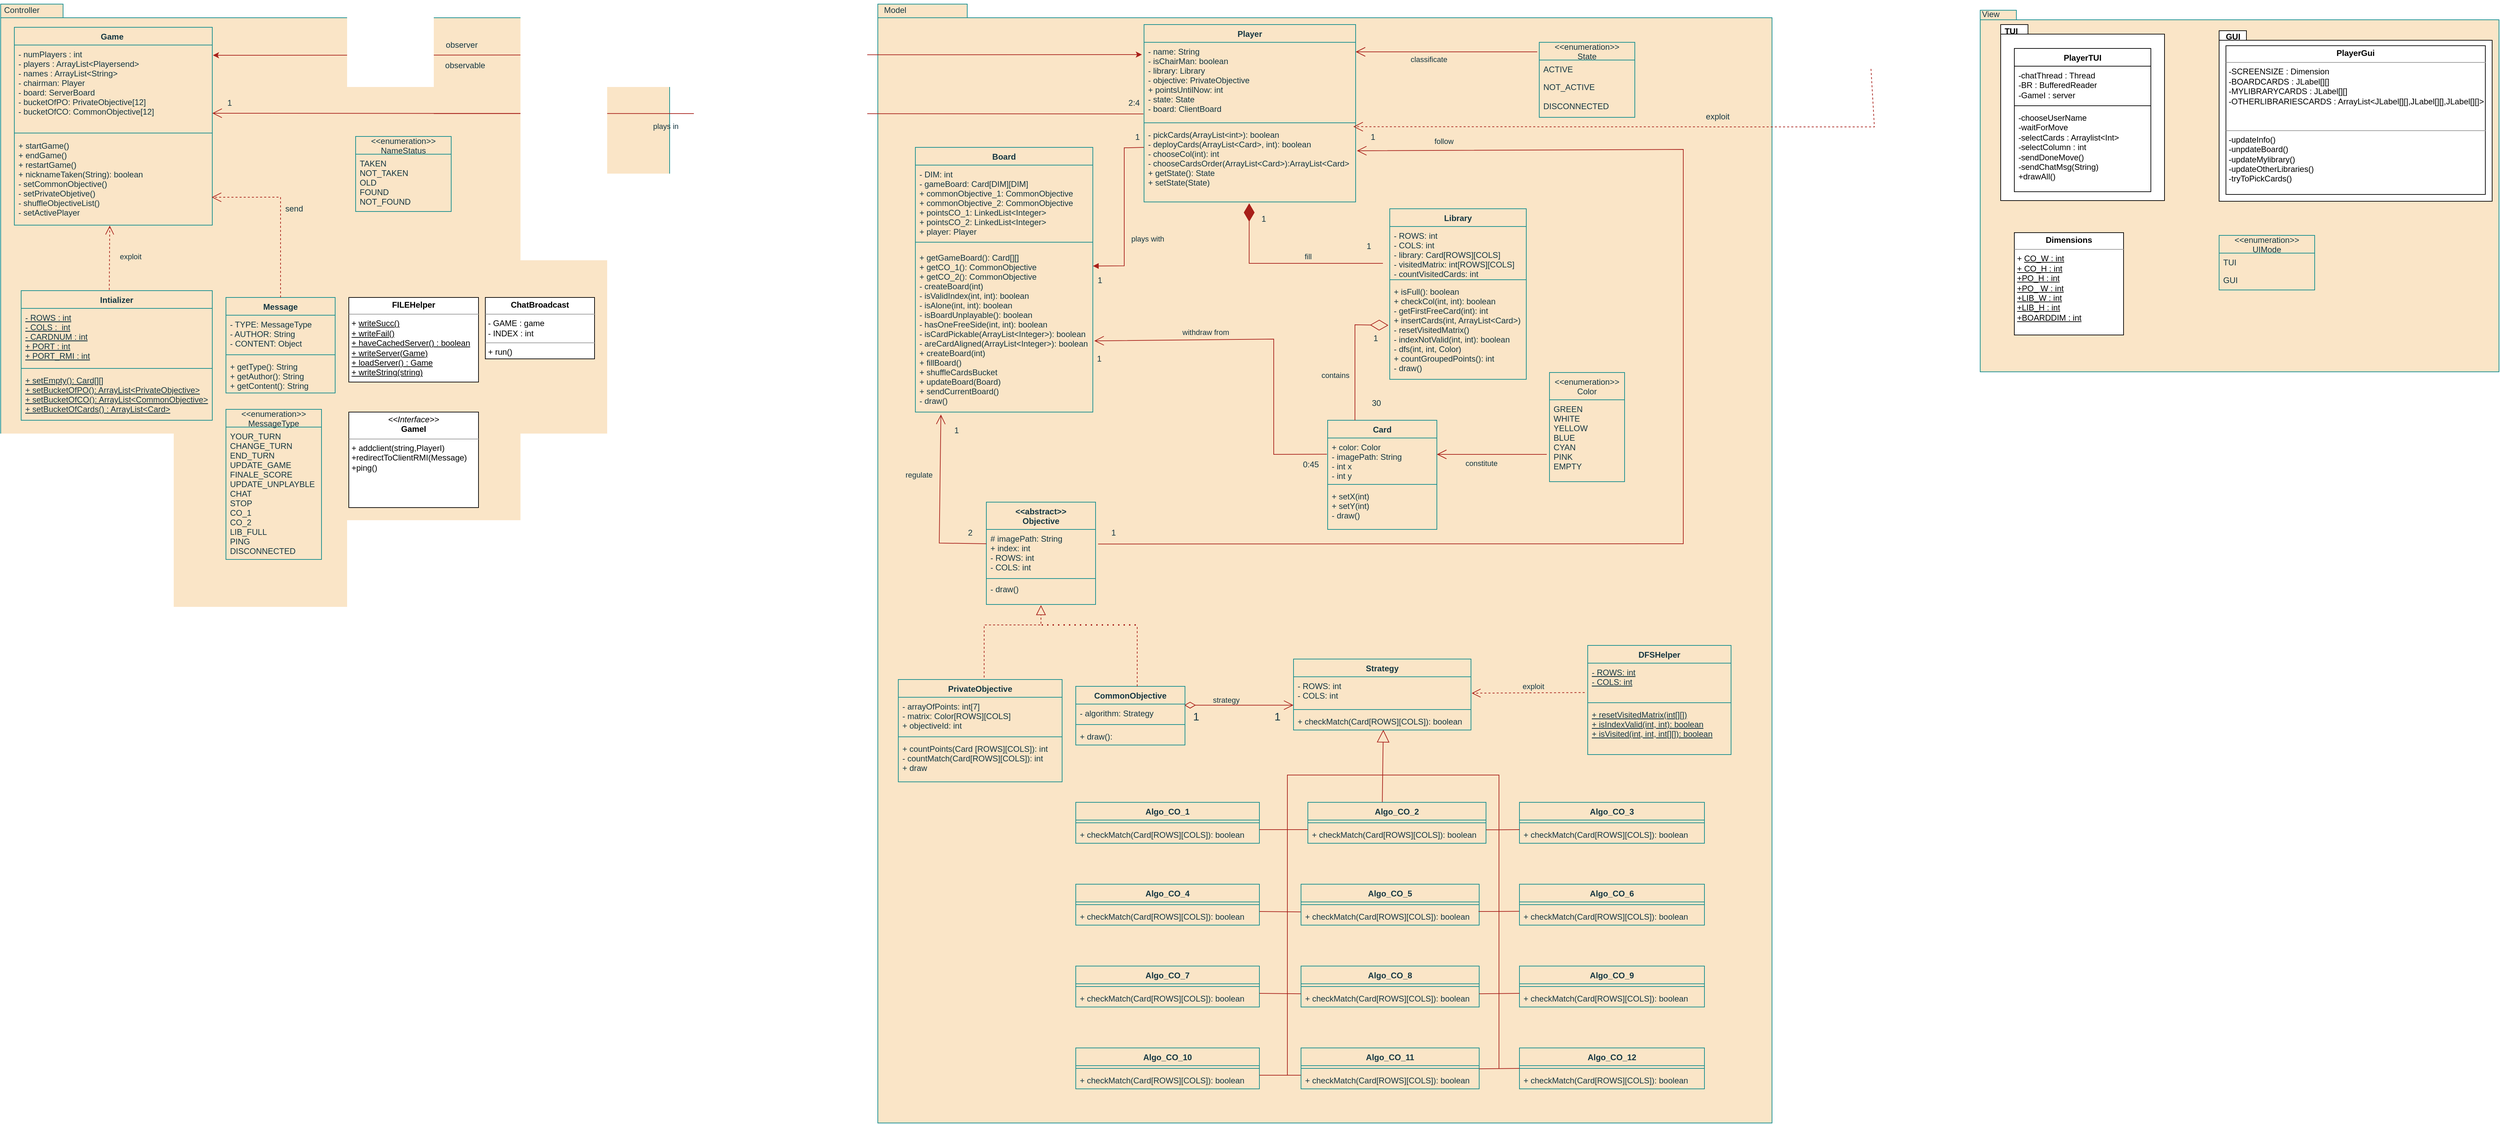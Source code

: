 <mxfile version="21.2.1" type="device">
  <diagram id="C5RBs43oDa-KdzZeNtuy" name="Page-1">
    <mxGraphModel dx="864" dy="516" grid="1" gridSize="10" guides="1" tooltips="1" connect="1" arrows="1" fold="1" page="1" pageScale="1" pageWidth="5000" pageHeight="2000" background="#FFFFFF" math="0" shadow="0">
      <root>
        <mxCell id="WIyWlLk6GJQsqaUBKTNV-0" />
        <mxCell id="WIyWlLk6GJQsqaUBKTNV-1" parent="WIyWlLk6GJQsqaUBKTNV-0" />
        <mxCell id="SSxcXqiNUK--LgKjHi_6-20" value="" style="shape=folder;fontStyle=1;spacingTop=10;tabWidth=40;tabHeight=14;tabPosition=left;html=1;strokeColor=#0F8B8D;fontColor=#143642;fillColor=#FAE5C7;" parent="WIyWlLk6GJQsqaUBKTNV-1" vertex="1">
          <mxGeometry x="2980" y="95" width="760" height="530" as="geometry" />
        </mxCell>
        <mxCell id="nTzFyxAhzmFNUlLg8_nq-14" value="" style="shape=folder;fontStyle=1;spacingTop=10;tabWidth=50;tabHeight=20;tabPosition=left;html=1;labelBackgroundColor=none;fillColor=#FAE5C7;strokeColor=#0F8B8D;fontColor=#143642;" parent="WIyWlLk6GJQsqaUBKTNV-1" vertex="1">
          <mxGeometry x="1365" y="86" width="1310" height="1640" as="geometry" />
        </mxCell>
        <mxCell id="nTzFyxAhzmFNUlLg8_nq-11" value="" style="shape=folder;fontStyle=1;spacingTop=10;tabWidth=70;tabHeight=20;tabPosition=left;html=1;labelBackgroundColor=none;fillColor=#FAE5C7;strokeColor=#0F8B8D;fontColor=#143642;" parent="WIyWlLk6GJQsqaUBKTNV-1" vertex="1">
          <mxGeometry x="80" y="86" width="980" height="914" as="geometry" />
        </mxCell>
        <mxCell id="Mgfd83Ul1ALBCCJsqbtd-0" value="Game " style="swimlane;fontStyle=1;align=center;verticalAlign=top;childLayout=stackLayout;horizontal=1;startSize=26;horizontalStack=0;resizeParent=1;resizeParentMax=0;resizeLast=0;collapsible=1;marginBottom=0;rounded=0;labelBackgroundColor=none;fillColor=#FAE5C7;strokeColor=#0F8B8D;fontColor=#143642;" parent="WIyWlLk6GJQsqaUBKTNV-1" vertex="1">
          <mxGeometry x="100" y="120" width="290" height="290" as="geometry">
            <mxRectangle x="30" y="20" width="80" height="30" as="alternateBounds" />
          </mxGeometry>
        </mxCell>
        <mxCell id="Mgfd83Ul1ALBCCJsqbtd-1" value="- numPlayers : int&#xa;- players : ArrayList&lt;Playersend&gt;&#xa;- names : ArrayList&lt;String&gt;&#xa;- chairman: Player&#xa;- board: ServerBoard&#xa;- bucketOfPO: PrivateObjective[12]&#xa;- bucketOfCO: CommonObjective[12]" style="text;strokeColor=none;fillColor=none;align=left;verticalAlign=top;spacingLeft=4;spacingRight=4;overflow=hidden;rotatable=0;points=[[0,0.5],[1,0.5]];portConstraint=eastwest;fontStyle=0;rounded=0;labelBackgroundColor=none;fontColor=#143642;" parent="Mgfd83Ul1ALBCCJsqbtd-0" vertex="1">
          <mxGeometry y="26" width="290" height="124" as="geometry" />
        </mxCell>
        <mxCell id="Mgfd83Ul1ALBCCJsqbtd-2" value="" style="line;strokeWidth=1;fillColor=none;align=left;verticalAlign=middle;spacingTop=-1;spacingLeft=3;spacingRight=3;rotatable=0;labelPosition=right;points=[];portConstraint=eastwest;strokeColor=#0F8B8D;rounded=0;labelBackgroundColor=none;fontColor=#143642;" parent="Mgfd83Ul1ALBCCJsqbtd-0" vertex="1">
          <mxGeometry y="150" width="290" height="10" as="geometry" />
        </mxCell>
        <mxCell id="Mgfd83Ul1ALBCCJsqbtd-3" value="+ startGame()&#xa;+ endGame()&#xa;+ restartGame()&#xa;+ nicknameTaken(String): boolean&#xa;- setCommonObjective()&#xa;- setPrivateObjetive()&#xa;- shuffleObjectiveList()&#xa;- setActivePlayer" style="text;strokeColor=none;fillColor=none;align=left;verticalAlign=top;spacingLeft=4;spacingRight=4;overflow=hidden;rotatable=0;points=[[0,0.5],[1,0.5]];portConstraint=eastwest;rounded=0;labelBackgroundColor=none;fontColor=#143642;" parent="Mgfd83Ul1ALBCCJsqbtd-0" vertex="1">
          <mxGeometry y="160" width="290" height="130" as="geometry" />
        </mxCell>
        <mxCell id="Mgfd83Ul1ALBCCJsqbtd-8" value="Board" style="swimlane;fontStyle=1;align=center;verticalAlign=top;childLayout=stackLayout;horizontal=1;startSize=26;horizontalStack=0;resizeParent=1;resizeParentMax=0;resizeLast=0;collapsible=1;marginBottom=0;rounded=0;labelBackgroundColor=none;fillColor=#FAE5C7;strokeColor=#0F8B8D;fontColor=#143642;" parent="WIyWlLk6GJQsqaUBKTNV-1" vertex="1">
          <mxGeometry x="1420" y="296" width="260" height="388" as="geometry" />
        </mxCell>
        <mxCell id="Mgfd83Ul1ALBCCJsqbtd-9" value="- DIM: int&#xa;- gameBoard: Card[DIM][DIM]&#xa;+ commonObjective_1: CommonObjective &#xa;+ commonObjective_2: CommonObjective &#xa;+ pointsCO_1: LinkedList&lt;Integer&gt;&#xa;+ pointsCO_2: LinkedList&lt;Integer&gt;&#xa;+ player: Player" style="text;strokeColor=none;fillColor=none;align=left;verticalAlign=top;spacingLeft=4;spacingRight=4;overflow=hidden;rotatable=0;points=[[0,0.5],[1,0.5]];portConstraint=eastwest;rounded=0;labelBackgroundColor=none;fontColor=#143642;" parent="Mgfd83Ul1ALBCCJsqbtd-8" vertex="1">
          <mxGeometry y="26" width="260" height="104" as="geometry" />
        </mxCell>
        <mxCell id="Mgfd83Ul1ALBCCJsqbtd-10" value="" style="line;strokeWidth=1;fillColor=none;align=left;verticalAlign=middle;spacingTop=-1;spacingLeft=3;spacingRight=3;rotatable=0;labelPosition=right;points=[];portConstraint=eastwest;strokeColor=#0F8B8D;rounded=0;labelBackgroundColor=none;fontColor=#143642;" parent="Mgfd83Ul1ALBCCJsqbtd-8" vertex="1">
          <mxGeometry y="130" width="260" height="18" as="geometry" />
        </mxCell>
        <mxCell id="Mgfd83Ul1ALBCCJsqbtd-11" value="+ getGameBoard(): Card[][]&#xa;+ getCO_1(): CommonObjective&#xa;+ getCO_2(): CommonObjective&#xa;- createBoard(int)&#xa;- isValidIndex(int, int): boolean&#xa;- isAlone(int, int): boolean&#xa;- isBoardUnplayable(): boolean&#xa;- hasOneFreeSide(int, int): boolean&#xa;- isCardPickable(ArrayList&lt;Integer&gt;): boolean&#xa;- areCardAligned(ArrayList&lt;Integer&gt;): boolean&#xa;+ createBoard(int)&#xa;+ fillBoard()&#xa;+ shuffleCardsBucket&#xa;+ updateBoard(Board)&#xa;+ sendCurrentBoard()  &#xa;- draw()" style="text;strokeColor=none;fillColor=none;align=left;verticalAlign=top;spacingLeft=4;spacingRight=4;overflow=hidden;rotatable=0;points=[[0,0.5],[1,0.5]];portConstraint=eastwest;rounded=0;labelBackgroundColor=none;fontColor=#143642;" parent="Mgfd83Ul1ALBCCJsqbtd-8" vertex="1">
          <mxGeometry y="148" width="260" height="240" as="geometry" />
        </mxCell>
        <mxCell id="Mgfd83Ul1ALBCCJsqbtd-13" value="Player" style="swimlane;fontStyle=1;align=center;verticalAlign=top;childLayout=stackLayout;horizontal=1;startSize=26;horizontalStack=0;resizeParent=1;resizeParentMax=0;resizeLast=0;collapsible=1;marginBottom=0;rounded=0;labelBackgroundColor=none;fillColor=#FAE5C7;strokeColor=#0F8B8D;fontColor=#143642;" parent="WIyWlLk6GJQsqaUBKTNV-1" vertex="1">
          <mxGeometry x="1755" y="116" width="310" height="260" as="geometry" />
        </mxCell>
        <mxCell id="Mgfd83Ul1ALBCCJsqbtd-14" value="- name: String&#xa;- isChairMan: boolean&#xa;- library: Library&#xa;- objective: PrivateObjective&#xa;+ pointsUntilNow: int&#xa;- state: State&#xa;- board: ClientBoard" style="text;strokeColor=none;fillColor=none;align=left;verticalAlign=top;spacingLeft=4;spacingRight=4;overflow=hidden;rotatable=0;points=[[0,0.5],[1,0.5]];portConstraint=eastwest;rounded=0;labelBackgroundColor=none;fontColor=#143642;" parent="Mgfd83Ul1ALBCCJsqbtd-13" vertex="1">
          <mxGeometry y="26" width="310" height="114" as="geometry" />
        </mxCell>
        <mxCell id="Mgfd83Ul1ALBCCJsqbtd-15" value="" style="line;strokeWidth=1;fillColor=none;align=left;verticalAlign=middle;spacingTop=-1;spacingLeft=3;spacingRight=3;rotatable=0;labelPosition=right;points=[];portConstraint=eastwest;strokeColor=#0F8B8D;rounded=0;labelBackgroundColor=none;fontColor=#143642;" parent="Mgfd83Ul1ALBCCJsqbtd-13" vertex="1">
          <mxGeometry y="140" width="310" height="8" as="geometry" />
        </mxCell>
        <mxCell id="Mgfd83Ul1ALBCCJsqbtd-16" value="- pickCards(ArrayList&lt;int&gt;): boolean&#xa;- deployCards(ArrayList&lt;Card&gt;, int): boolean&#xa;- chooseCol(int): int&#xa;- chooseCardsOrder(ArrayList&lt;Card&gt;):ArrayList&lt;Card&gt;&#xa;+ getState(): State&#xa;+ setState(State)" style="text;strokeColor=none;fillColor=none;align=left;verticalAlign=top;spacingLeft=4;spacingRight=4;overflow=hidden;rotatable=0;points=[[0,0.5],[1,0.5]];portConstraint=eastwest;rounded=0;labelBackgroundColor=none;fontColor=#143642;" parent="Mgfd83Ul1ALBCCJsqbtd-13" vertex="1">
          <mxGeometry y="148" width="310" height="112" as="geometry" />
        </mxCell>
        <mxCell id="W-shWDO9MT4DzFma6A6Y-0" value="Library" style="swimlane;fontStyle=1;align=center;verticalAlign=top;childLayout=stackLayout;horizontal=1;startSize=26;horizontalStack=0;resizeParent=1;resizeParentMax=0;resizeLast=0;collapsible=1;marginBottom=0;rounded=0;labelBackgroundColor=none;fillColor=#FAE5C7;strokeColor=#0F8B8D;fontColor=#143642;" parent="WIyWlLk6GJQsqaUBKTNV-1" vertex="1">
          <mxGeometry x="2115" y="386" width="200" height="250" as="geometry" />
        </mxCell>
        <mxCell id="W-shWDO9MT4DzFma6A6Y-1" value="- ROWS: int&#xa;- COLS: int&#xa;- library: Card[ROWS][COLS]&#xa;- visitedMatrix: int[ROWS][COLS]&#xa;- countVisitedCards: int" style="text;strokeColor=none;fillColor=none;align=left;verticalAlign=top;spacingLeft=4;spacingRight=4;overflow=hidden;rotatable=0;points=[[0,0.5],[1,0.5]];portConstraint=eastwest;rounded=0;labelBackgroundColor=none;fontColor=#143642;" parent="W-shWDO9MT4DzFma6A6Y-0" vertex="1">
          <mxGeometry y="26" width="200" height="74" as="geometry" />
        </mxCell>
        <mxCell id="W-shWDO9MT4DzFma6A6Y-2" value="" style="line;strokeWidth=1;fillColor=none;align=left;verticalAlign=middle;spacingTop=-1;spacingLeft=3;spacingRight=3;rotatable=0;labelPosition=right;points=[];portConstraint=eastwest;strokeColor=#0F8B8D;rounded=0;labelBackgroundColor=none;fontColor=#143642;" parent="W-shWDO9MT4DzFma6A6Y-0" vertex="1">
          <mxGeometry y="100" width="200" height="8" as="geometry" />
        </mxCell>
        <mxCell id="W-shWDO9MT4DzFma6A6Y-3" value="+ isFull(): boolean&#xa;+ checkCol(int, int): boolean&#xa;- getFirstFreeCard(int): int&#xa;+ insertCards(int, ArrayList&lt;Card&gt;)&#xa;- resetVisitedMatrix()&#xa;- indexNotValid(int, int): boolean&#xa;- dfs(int, int, Color)&#xa;+ countGroupedPoints(): int&#xa;- draw()" style="text;strokeColor=none;fillColor=none;align=left;verticalAlign=top;spacingLeft=4;spacingRight=4;overflow=hidden;rotatable=0;points=[[0,0.5],[1,0.5]];portConstraint=eastwest;rounded=0;labelBackgroundColor=none;fontColor=#143642;" parent="W-shWDO9MT4DzFma6A6Y-0" vertex="1">
          <mxGeometry y="108" width="200" height="142" as="geometry" />
        </mxCell>
        <mxCell id="W-shWDO9MT4DzFma6A6Y-10" value="Card" style="swimlane;fontStyle=1;align=center;verticalAlign=top;childLayout=stackLayout;horizontal=1;startSize=26;horizontalStack=0;resizeParent=1;resizeParentMax=0;resizeLast=0;collapsible=1;marginBottom=0;rounded=0;labelBackgroundColor=none;fillColor=#FAE5C7;strokeColor=#0F8B8D;fontColor=#143642;" parent="WIyWlLk6GJQsqaUBKTNV-1" vertex="1">
          <mxGeometry x="2024" y="696" width="160" height="160" as="geometry" />
        </mxCell>
        <mxCell id="W-shWDO9MT4DzFma6A6Y-11" value="+ color: Color&#xa;- imagePath: String&#xa;- int x&#xa;- int y&#xa;" style="text;strokeColor=none;fillColor=none;align=left;verticalAlign=top;spacingLeft=4;spacingRight=4;overflow=hidden;rotatable=0;points=[[0,0.5],[1,0.5]];portConstraint=eastwest;rounded=0;labelBackgroundColor=none;fontColor=#143642;" parent="W-shWDO9MT4DzFma6A6Y-10" vertex="1">
          <mxGeometry y="26" width="160" height="64" as="geometry" />
        </mxCell>
        <mxCell id="W-shWDO9MT4DzFma6A6Y-12" value="" style="line;strokeWidth=1;fillColor=none;align=left;verticalAlign=middle;spacingTop=-1;spacingLeft=3;spacingRight=3;rotatable=0;labelPosition=right;points=[];portConstraint=eastwest;strokeColor=#0F8B8D;rounded=0;labelBackgroundColor=none;fontColor=#143642;" parent="W-shWDO9MT4DzFma6A6Y-10" vertex="1">
          <mxGeometry y="90" width="160" height="8" as="geometry" />
        </mxCell>
        <mxCell id="W-shWDO9MT4DzFma6A6Y-13" value="+ setX(int)&#xa;+ setY(int)&#xa;- draw()&#xa;" style="text;strokeColor=none;fillColor=none;align=left;verticalAlign=top;spacingLeft=4;spacingRight=4;overflow=hidden;rotatable=0;points=[[0,0.5],[1,0.5]];portConstraint=eastwest;rounded=0;labelBackgroundColor=none;fontColor=#143642;" parent="W-shWDO9MT4DzFma6A6Y-10" vertex="1">
          <mxGeometry y="98" width="160" height="62" as="geometry" />
        </mxCell>
        <mxCell id="W-shWDO9MT4DzFma6A6Y-14" value="&lt;&lt;enumeration&gt;&gt;&#xa;Color" style="swimlane;fontStyle=0;childLayout=stackLayout;horizontal=1;startSize=40;fillColor=none;horizontalStack=0;resizeParent=1;resizeParentMax=0;resizeLast=0;collapsible=1;marginBottom=0;rounded=0;labelBackgroundColor=none;strokeColor=#0F8B8D;fontColor=#143642;" parent="WIyWlLk6GJQsqaUBKTNV-1" vertex="1">
          <mxGeometry x="2349" y="626" width="110" height="160" as="geometry" />
        </mxCell>
        <mxCell id="W-shWDO9MT4DzFma6A6Y-15" value="GREEN&#xa;WHITE&#xa;YELLOW&#xa;BLUE&#xa;CYAN&#xa;PINK&#xa;EMPTY" style="text;strokeColor=none;fillColor=none;align=left;verticalAlign=top;spacingLeft=4;spacingRight=4;overflow=hidden;rotatable=0;points=[[0,0.5],[1,0.5]];portConstraint=eastwest;rounded=0;labelBackgroundColor=none;fontColor=#143642;" parent="W-shWDO9MT4DzFma6A6Y-14" vertex="1">
          <mxGeometry y="40" width="110" height="120" as="geometry" />
        </mxCell>
        <mxCell id="W-shWDO9MT4DzFma6A6Y-20" value="" style="endArrow=open;endFill=1;endSize=12;html=1;rounded=0;labelBackgroundColor=none;strokeColor=#A8201A;fontColor=#143642;" parent="WIyWlLk6GJQsqaUBKTNV-1" edge="1">
          <mxGeometry width="160" relative="1" as="geometry">
            <mxPoint x="2345" y="746" as="sourcePoint" />
            <mxPoint x="2184" y="746" as="targetPoint" />
            <Array as="points">
              <mxPoint x="2333" y="746" />
              <mxPoint x="2254" y="746" />
            </Array>
          </mxGeometry>
        </mxCell>
        <mxCell id="sbjhCUEC5wQFAyR_Rim3-13" value="constitute" style="edgeLabel;html=1;align=center;verticalAlign=middle;resizable=0;points=[];labelBackgroundColor=none;fontColor=#143642;rounded=0;" parent="W-shWDO9MT4DzFma6A6Y-20" vertex="1" connectable="0">
          <mxGeometry x="0.191" relative="1" as="geometry">
            <mxPoint y="13" as="offset" />
          </mxGeometry>
        </mxCell>
        <mxCell id="W-shWDO9MT4DzFma6A6Y-22" value="" style="endArrow=open;endFill=1;endSize=12;html=1;rounded=0;exitX=0.979;exitY=-0.009;exitDx=0;exitDy=0;exitPerimeter=0;entryX=1.008;entryY=0.565;entryDx=0;entryDy=0;labelBackgroundColor=none;strokeColor=#A8201A;fontColor=#143642;entryPerimeter=0;" parent="WIyWlLk6GJQsqaUBKTNV-1" source="Y6HEwSbdjoRSRPUhXtkS-57" target="Mgfd83Ul1ALBCCJsqbtd-11" edge="1">
          <mxGeometry width="160" relative="1" as="geometry">
            <mxPoint x="1914" y="436" as="sourcePoint" />
            <mxPoint x="1874" y="656" as="targetPoint" />
            <Array as="points">
              <mxPoint x="1945" y="746" />
              <mxPoint x="1945" y="577" />
            </Array>
          </mxGeometry>
        </mxCell>
        <mxCell id="sbjhCUEC5wQFAyR_Rim3-4" value="withdraw from" style="edgeLabel;html=1;align=center;verticalAlign=middle;resizable=0;points=[];labelBackgroundColor=none;fontColor=#143642;rounded=0;" parent="W-shWDO9MT4DzFma6A6Y-22" vertex="1" connectable="0">
          <mxGeometry x="0.158" y="2" relative="1" as="geometry">
            <mxPoint x="-52" y="-13" as="offset" />
          </mxGeometry>
        </mxCell>
        <mxCell id="W-shWDO9MT4DzFma6A6Y-27" value="&lt;&lt;abstract&gt;&gt;&#xa;Objective" style="swimlane;fontStyle=1;align=center;verticalAlign=top;childLayout=stackLayout;horizontal=1;startSize=40;horizontalStack=0;resizeParent=1;resizeParentMax=0;resizeLast=0;collapsible=1;marginBottom=0;rounded=0;labelBackgroundColor=none;fillColor=#FAE5C7;strokeColor=#0F8B8D;fontColor=#143642;" parent="WIyWlLk6GJQsqaUBKTNV-1" vertex="1">
          <mxGeometry x="1524" y="816" width="160" height="150" as="geometry" />
        </mxCell>
        <mxCell id="W-shWDO9MT4DzFma6A6Y-28" value="# imagePath: String &#xa;+ index: int &#xa;- ROWS: int&#xa;- COLS: int" style="text;strokeColor=none;fillColor=none;align=left;verticalAlign=top;spacingLeft=4;spacingRight=4;overflow=hidden;rotatable=0;points=[[0,0.5],[1,0.5]];portConstraint=eastwest;rounded=0;labelBackgroundColor=none;fontColor=#143642;" parent="W-shWDO9MT4DzFma6A6Y-27" vertex="1">
          <mxGeometry y="40" width="160" height="70" as="geometry" />
        </mxCell>
        <mxCell id="W-shWDO9MT4DzFma6A6Y-29" value="" style="line;strokeWidth=1;fillColor=none;align=left;verticalAlign=middle;spacingTop=-1;spacingLeft=3;spacingRight=3;rotatable=0;labelPosition=right;points=[];portConstraint=eastwest;strokeColor=#0F8B8D;rounded=0;labelBackgroundColor=none;fontColor=#143642;" parent="W-shWDO9MT4DzFma6A6Y-27" vertex="1">
          <mxGeometry y="110" width="160" height="4" as="geometry" />
        </mxCell>
        <mxCell id="W-shWDO9MT4DzFma6A6Y-30" value="- draw()" style="text;strokeColor=none;fillColor=none;align=left;verticalAlign=top;spacingLeft=4;spacingRight=4;overflow=hidden;rotatable=0;points=[[0,0.5],[1,0.5]];portConstraint=eastwest;rounded=0;labelBackgroundColor=none;fontColor=#143642;" parent="W-shWDO9MT4DzFma6A6Y-27" vertex="1">
          <mxGeometry y="114" width="160" height="36" as="geometry" />
        </mxCell>
        <mxCell id="W-shWDO9MT4DzFma6A6Y-40" value="PrivateObjective" style="swimlane;fontStyle=1;align=center;verticalAlign=top;childLayout=stackLayout;horizontal=1;startSize=26;horizontalStack=0;resizeParent=1;resizeParentMax=0;resizeLast=0;collapsible=1;marginBottom=0;rounded=0;labelBackgroundColor=none;fillColor=#FAE5C7;strokeColor=#0F8B8D;fontColor=#143642;" parent="WIyWlLk6GJQsqaUBKTNV-1" vertex="1">
          <mxGeometry x="1395" y="1076" width="240" height="150" as="geometry" />
        </mxCell>
        <mxCell id="W-shWDO9MT4DzFma6A6Y-41" value="- arrayOfPoints: int[7]&#xa;- matrix: Color[ROWS][COLS]&#xa;+ objectiveId: int" style="text;strokeColor=none;fillColor=none;align=left;verticalAlign=top;spacingLeft=4;spacingRight=4;overflow=hidden;rotatable=0;points=[[0,0.5],[1,0.5]];portConstraint=eastwest;rounded=0;labelBackgroundColor=none;fontColor=#143642;" parent="W-shWDO9MT4DzFma6A6Y-40" vertex="1">
          <mxGeometry y="26" width="240" height="54" as="geometry" />
        </mxCell>
        <mxCell id="W-shWDO9MT4DzFma6A6Y-42" value="" style="line;strokeWidth=1;fillColor=none;align=left;verticalAlign=middle;spacingTop=-1;spacingLeft=3;spacingRight=3;rotatable=0;labelPosition=right;points=[];portConstraint=eastwest;strokeColor=#0F8B8D;rounded=0;labelBackgroundColor=none;fontColor=#143642;" parent="W-shWDO9MT4DzFma6A6Y-40" vertex="1">
          <mxGeometry y="80" width="240" height="8" as="geometry" />
        </mxCell>
        <mxCell id="W-shWDO9MT4DzFma6A6Y-43" value="+ countPoints(Card [ROWS][COLS]): int&#xa;- countMatch(Card[ROWS][COLS]): int&#xa;+ draw" style="text;strokeColor=none;fillColor=none;align=left;verticalAlign=top;spacingLeft=4;spacingRight=4;overflow=hidden;rotatable=0;points=[[0,0.5],[1,0.5]];portConstraint=eastwest;rounded=0;labelBackgroundColor=none;fontColor=#143642;" parent="W-shWDO9MT4DzFma6A6Y-40" vertex="1">
          <mxGeometry y="88" width="240" height="62" as="geometry" />
        </mxCell>
        <mxCell id="W-shWDO9MT4DzFma6A6Y-76" value="Algo_CO_2" style="swimlane;fontStyle=1;align=center;verticalAlign=top;childLayout=stackLayout;horizontal=1;startSize=26;horizontalStack=0;resizeParent=1;resizeParentMax=0;resizeLast=0;collapsible=1;marginBottom=0;rounded=0;labelBackgroundColor=none;fillColor=#FAE5C7;strokeColor=#0F8B8D;fontColor=#143642;" parent="WIyWlLk6GJQsqaUBKTNV-1" vertex="1">
          <mxGeometry x="1995" y="1256" width="261" height="60" as="geometry" />
        </mxCell>
        <mxCell id="W-shWDO9MT4DzFma6A6Y-78" value="" style="line;strokeWidth=1;fillColor=none;align=left;verticalAlign=middle;spacingTop=-1;spacingLeft=3;spacingRight=3;rotatable=0;labelPosition=right;points=[];portConstraint=eastwest;strokeColor=#0F8B8D;rounded=0;labelBackgroundColor=none;fontColor=#143642;" parent="W-shWDO9MT4DzFma6A6Y-76" vertex="1">
          <mxGeometry y="26" width="261" height="8" as="geometry" />
        </mxCell>
        <mxCell id="WhVy480qOBjxfBd9q4s9-7" value="+ checkMatch(Card[ROWS][COLS]): boolean" style="text;strokeColor=none;fillColor=none;align=left;verticalAlign=top;spacingLeft=4;spacingRight=4;overflow=hidden;rotatable=0;points=[[0,0.5],[1,0.5]];portConstraint=eastwest;rounded=0;labelBackgroundColor=none;fontColor=#143642;" parent="W-shWDO9MT4DzFma6A6Y-76" vertex="1">
          <mxGeometry y="34" width="261" height="26" as="geometry" />
        </mxCell>
        <mxCell id="l9PI8_7-ofRsT48dgpmU-10" value="Algo_CO_5&#xa;" style="swimlane;fontStyle=1;align=center;verticalAlign=top;childLayout=stackLayout;horizontal=1;startSize=26;horizontalStack=0;resizeParent=1;resizeParentMax=0;resizeLast=0;collapsible=1;marginBottom=0;rounded=0;labelBackgroundColor=none;fillColor=#FAE5C7;strokeColor=#0F8B8D;fontColor=#143642;" parent="WIyWlLk6GJQsqaUBKTNV-1" vertex="1">
          <mxGeometry x="1985" y="1376" width="261" height="60" as="geometry" />
        </mxCell>
        <mxCell id="l9PI8_7-ofRsT48dgpmU-11" value="" style="line;strokeWidth=1;fillColor=none;align=left;verticalAlign=middle;spacingTop=-1;spacingLeft=3;spacingRight=3;rotatable=0;labelPosition=right;points=[];portConstraint=eastwest;strokeColor=#0F8B8D;rounded=0;labelBackgroundColor=none;fontColor=#143642;" parent="l9PI8_7-ofRsT48dgpmU-10" vertex="1">
          <mxGeometry y="26" width="261" height="8" as="geometry" />
        </mxCell>
        <mxCell id="WhVy480qOBjxfBd9q4s9-5" value="+ checkMatch(Card[ROWS][COLS]): boolean" style="text;strokeColor=none;fillColor=none;align=left;verticalAlign=top;spacingLeft=4;spacingRight=4;overflow=hidden;rotatable=0;points=[[0,0.5],[1,0.5]];portConstraint=eastwest;rounded=0;labelBackgroundColor=none;fontColor=#143642;" parent="l9PI8_7-ofRsT48dgpmU-10" vertex="1">
          <mxGeometry y="34" width="261" height="26" as="geometry" />
        </mxCell>
        <mxCell id="l9PI8_7-ofRsT48dgpmU-13" value="Algo_CO_8" style="swimlane;fontStyle=1;align=center;verticalAlign=top;childLayout=stackLayout;horizontal=1;startSize=26;horizontalStack=0;resizeParent=1;resizeParentMax=0;resizeLast=0;collapsible=1;marginBottom=0;rounded=0;labelBackgroundColor=none;fillColor=#FAE5C7;strokeColor=#0F8B8D;fontColor=#143642;" parent="WIyWlLk6GJQsqaUBKTNV-1" vertex="1">
          <mxGeometry x="1985" y="1496" width="261" height="60" as="geometry" />
        </mxCell>
        <mxCell id="l9PI8_7-ofRsT48dgpmU-14" value="" style="line;strokeWidth=1;fillColor=none;align=left;verticalAlign=middle;spacingTop=-1;spacingLeft=3;spacingRight=3;rotatable=0;labelPosition=right;points=[];portConstraint=eastwest;strokeColor=#0F8B8D;rounded=0;labelBackgroundColor=none;fontColor=#143642;" parent="l9PI8_7-ofRsT48dgpmU-13" vertex="1">
          <mxGeometry y="26" width="261" height="8" as="geometry" />
        </mxCell>
        <mxCell id="WhVy480qOBjxfBd9q4s9-2" value="+ checkMatch(Card[ROWS][COLS]): boolean" style="text;strokeColor=none;fillColor=none;align=left;verticalAlign=top;spacingLeft=4;spacingRight=4;overflow=hidden;rotatable=0;points=[[0,0.5],[1,0.5]];portConstraint=eastwest;rounded=0;labelBackgroundColor=none;fontColor=#143642;" parent="l9PI8_7-ofRsT48dgpmU-13" vertex="1">
          <mxGeometry y="34" width="261" height="26" as="geometry" />
        </mxCell>
        <mxCell id="l9PI8_7-ofRsT48dgpmU-16" value="Algo_CO_9&#xa;" style="swimlane;fontStyle=1;align=center;verticalAlign=top;childLayout=stackLayout;horizontal=1;startSize=26;horizontalStack=0;resizeParent=1;resizeParentMax=0;resizeLast=0;collapsible=1;marginBottom=0;rounded=0;labelBackgroundColor=none;fillColor=#FAE5C7;strokeColor=#0F8B8D;fontColor=#143642;" parent="WIyWlLk6GJQsqaUBKTNV-1" vertex="1">
          <mxGeometry x="2305" y="1496" width="271" height="60" as="geometry" />
        </mxCell>
        <mxCell id="l9PI8_7-ofRsT48dgpmU-17" value="" style="line;strokeWidth=1;fillColor=none;align=left;verticalAlign=middle;spacingTop=-1;spacingLeft=3;spacingRight=3;rotatable=0;labelPosition=right;points=[];portConstraint=eastwest;strokeColor=#0F8B8D;rounded=0;labelBackgroundColor=none;fontColor=#143642;" parent="l9PI8_7-ofRsT48dgpmU-16" vertex="1">
          <mxGeometry y="26" width="271" height="8" as="geometry" />
        </mxCell>
        <mxCell id="WhVy480qOBjxfBd9q4s9-3" value="+ checkMatch(Card[ROWS][COLS]): boolean" style="text;strokeColor=none;fillColor=none;align=left;verticalAlign=top;spacingLeft=4;spacingRight=4;overflow=hidden;rotatable=0;points=[[0,0.5],[1,0.5]];portConstraint=eastwest;rounded=0;labelBackgroundColor=none;fontColor=#143642;" parent="l9PI8_7-ofRsT48dgpmU-16" vertex="1">
          <mxGeometry y="34" width="271" height="26" as="geometry" />
        </mxCell>
        <mxCell id="l9PI8_7-ofRsT48dgpmU-19" value="Algo_CO_6" style="swimlane;fontStyle=1;align=center;verticalAlign=top;childLayout=stackLayout;horizontal=1;startSize=26;horizontalStack=0;resizeParent=1;resizeParentMax=0;resizeLast=0;collapsible=1;marginBottom=0;rounded=0;labelBackgroundColor=none;fillColor=#FAE5C7;strokeColor=#0F8B8D;fontColor=#143642;" parent="WIyWlLk6GJQsqaUBKTNV-1" vertex="1">
          <mxGeometry x="2305" y="1376" width="271" height="60" as="geometry" />
        </mxCell>
        <mxCell id="l9PI8_7-ofRsT48dgpmU-20" value="" style="line;strokeWidth=1;fillColor=none;align=left;verticalAlign=middle;spacingTop=-1;spacingLeft=3;spacingRight=3;rotatable=0;labelPosition=right;points=[];portConstraint=eastwest;strokeColor=#0F8B8D;rounded=0;labelBackgroundColor=none;fontColor=#143642;" parent="l9PI8_7-ofRsT48dgpmU-19" vertex="1">
          <mxGeometry y="26" width="271" height="8" as="geometry" />
        </mxCell>
        <mxCell id="WhVy480qOBjxfBd9q4s9-4" value="+ checkMatch(Card[ROWS][COLS]): boolean" style="text;strokeColor=none;fillColor=none;align=left;verticalAlign=top;spacingLeft=4;spacingRight=4;overflow=hidden;rotatable=0;points=[[0,0.5],[1,0.5]];portConstraint=eastwest;rounded=0;labelBackgroundColor=none;fontColor=#143642;" parent="l9PI8_7-ofRsT48dgpmU-19" vertex="1">
          <mxGeometry y="34" width="271" height="26" as="geometry" />
        </mxCell>
        <mxCell id="l9PI8_7-ofRsT48dgpmU-22" value="Algo_CO_3" style="swimlane;fontStyle=1;align=center;verticalAlign=top;childLayout=stackLayout;horizontal=1;startSize=26;horizontalStack=0;resizeParent=1;resizeParentMax=0;resizeLast=0;collapsible=1;marginBottom=0;movable=1;resizable=1;rotatable=1;deletable=1;editable=1;connectable=1;rounded=0;labelBackgroundColor=none;fillColor=#FAE5C7;strokeColor=#0F8B8D;fontColor=#143642;" parent="WIyWlLk6GJQsqaUBKTNV-1" vertex="1">
          <mxGeometry x="2305" y="1256" width="271" height="60" as="geometry" />
        </mxCell>
        <mxCell id="l9PI8_7-ofRsT48dgpmU-23" value="" style="line;strokeWidth=1;fillColor=none;align=left;verticalAlign=middle;spacingTop=-1;spacingLeft=3;spacingRight=3;rotatable=0;labelPosition=right;points=[];portConstraint=eastwest;strokeColor=#0F8B8D;rounded=0;labelBackgroundColor=none;fontColor=#143642;" parent="l9PI8_7-ofRsT48dgpmU-22" vertex="1">
          <mxGeometry y="26" width="271" height="8" as="geometry" />
        </mxCell>
        <mxCell id="WhVy480qOBjxfBd9q4s9-6" value="+ checkMatch(Card[ROWS][COLS]): boolean" style="text;strokeColor=none;fillColor=none;align=left;verticalAlign=top;spacingLeft=4;spacingRight=4;overflow=hidden;rotatable=0;points=[[0,0.5],[1,0.5]];portConstraint=eastwest;rounded=0;labelBackgroundColor=none;fontColor=#143642;" parent="l9PI8_7-ofRsT48dgpmU-22" vertex="1">
          <mxGeometry y="34" width="271" height="26" as="geometry" />
        </mxCell>
        <mxCell id="l9PI8_7-ofRsT48dgpmU-28" value="Algo_CO_10" style="swimlane;fontStyle=1;align=center;verticalAlign=top;childLayout=stackLayout;horizontal=1;startSize=26;horizontalStack=0;resizeParent=1;resizeParentMax=0;resizeLast=0;collapsible=1;marginBottom=0;rounded=0;labelBackgroundColor=none;fillColor=#FAE5C7;strokeColor=#0F8B8D;fontColor=#143642;" parent="WIyWlLk6GJQsqaUBKTNV-1" vertex="1">
          <mxGeometry x="1655" y="1616" width="269" height="60" as="geometry" />
        </mxCell>
        <mxCell id="l9PI8_7-ofRsT48dgpmU-29" value="" style="line;strokeWidth=1;fillColor=none;align=left;verticalAlign=middle;spacingTop=-1;spacingLeft=3;spacingRight=3;rotatable=0;labelPosition=right;points=[];portConstraint=eastwest;strokeColor=#0F8B8D;rounded=0;labelBackgroundColor=none;fontColor=#143642;" parent="l9PI8_7-ofRsT48dgpmU-28" vertex="1">
          <mxGeometry y="26" width="269" height="8" as="geometry" />
        </mxCell>
        <mxCell id="WhVy480qOBjxfBd9q4s9-11" value="+ checkMatch(Card[ROWS][COLS]): boolean" style="text;strokeColor=none;fillColor=none;align=left;verticalAlign=top;spacingLeft=4;spacingRight=4;overflow=hidden;rotatable=0;points=[[0,0.5],[1,0.5]];portConstraint=eastwest;rounded=0;labelBackgroundColor=none;fontColor=#143642;" parent="l9PI8_7-ofRsT48dgpmU-28" vertex="1">
          <mxGeometry y="34" width="269" height="26" as="geometry" />
        </mxCell>
        <mxCell id="l9PI8_7-ofRsT48dgpmU-31" value="Algo_CO_7" style="swimlane;fontStyle=1;align=center;verticalAlign=top;childLayout=stackLayout;horizontal=1;startSize=26;horizontalStack=0;resizeParent=1;resizeParentMax=0;resizeLast=0;collapsible=1;marginBottom=0;rounded=0;labelBackgroundColor=none;fillColor=#FAE5C7;strokeColor=#0F8B8D;fontColor=#143642;" parent="WIyWlLk6GJQsqaUBKTNV-1" vertex="1">
          <mxGeometry x="1655" y="1496" width="269" height="60" as="geometry" />
        </mxCell>
        <mxCell id="l9PI8_7-ofRsT48dgpmU-32" value="" style="line;strokeWidth=1;fillColor=none;align=left;verticalAlign=middle;spacingTop=-1;spacingLeft=3;spacingRight=3;rotatable=0;labelPosition=right;points=[];portConstraint=eastwest;strokeColor=#0F8B8D;rounded=0;labelBackgroundColor=none;fontColor=#143642;" parent="l9PI8_7-ofRsT48dgpmU-31" vertex="1">
          <mxGeometry y="26" width="269" height="8" as="geometry" />
        </mxCell>
        <mxCell id="WhVy480qOBjxfBd9q4s9-8" value="+ checkMatch(Card[ROWS][COLS]): boolean" style="text;strokeColor=none;fillColor=none;align=left;verticalAlign=top;spacingLeft=4;spacingRight=4;overflow=hidden;rotatable=0;points=[[0,0.5],[1,0.5]];portConstraint=eastwest;rounded=0;labelBackgroundColor=none;fontColor=#143642;" parent="l9PI8_7-ofRsT48dgpmU-31" vertex="1">
          <mxGeometry y="34" width="269" height="26" as="geometry" />
        </mxCell>
        <mxCell id="l9PI8_7-ofRsT48dgpmU-34" value="Algo_CO_4" style="swimlane;fontStyle=1;align=center;verticalAlign=top;childLayout=stackLayout;horizontal=1;startSize=26;horizontalStack=0;resizeParent=1;resizeParentMax=0;resizeLast=0;collapsible=1;marginBottom=0;rounded=0;labelBackgroundColor=none;fillColor=#FAE5C7;strokeColor=#0F8B8D;fontColor=#143642;" parent="WIyWlLk6GJQsqaUBKTNV-1" vertex="1">
          <mxGeometry x="1655" y="1376" width="269" height="60" as="geometry" />
        </mxCell>
        <mxCell id="l9PI8_7-ofRsT48dgpmU-35" value="" style="line;strokeWidth=1;fillColor=none;align=left;verticalAlign=middle;spacingTop=-1;spacingLeft=3;spacingRight=3;rotatable=0;labelPosition=right;points=[];portConstraint=eastwest;strokeColor=#0F8B8D;rounded=0;labelBackgroundColor=none;fontColor=#143642;" parent="l9PI8_7-ofRsT48dgpmU-34" vertex="1">
          <mxGeometry y="26" width="269" height="8" as="geometry" />
        </mxCell>
        <mxCell id="WhVy480qOBjxfBd9q4s9-1" value="+ checkMatch(Card[ROWS][COLS]): boolean" style="text;strokeColor=none;fillColor=none;align=left;verticalAlign=top;spacingLeft=4;spacingRight=4;overflow=hidden;rotatable=0;points=[[0,0.5],[1,0.5]];portConstraint=eastwest;rounded=0;labelBackgroundColor=none;fontColor=#143642;" parent="l9PI8_7-ofRsT48dgpmU-34" vertex="1">
          <mxGeometry y="34" width="269" height="26" as="geometry" />
        </mxCell>
        <mxCell id="l9PI8_7-ofRsT48dgpmU-37" value="Algo_CO_1" style="swimlane;fontStyle=1;align=center;verticalAlign=top;childLayout=stackLayout;horizontal=1;startSize=26;horizontalStack=0;resizeParent=1;resizeParentMax=0;resizeLast=0;collapsible=1;marginBottom=0;rounded=0;labelBackgroundColor=none;fillColor=#FAE5C7;strokeColor=#0F8B8D;fontColor=#143642;" parent="WIyWlLk6GJQsqaUBKTNV-1" vertex="1">
          <mxGeometry x="1655" y="1256" width="269" height="60" as="geometry" />
        </mxCell>
        <mxCell id="l9PI8_7-ofRsT48dgpmU-38" value="" style="line;strokeWidth=1;fillColor=none;align=left;verticalAlign=middle;spacingTop=-1;spacingLeft=3;spacingRight=3;rotatable=0;labelPosition=right;points=[];portConstraint=eastwest;strokeColor=#0F8B8D;rounded=0;labelBackgroundColor=none;fontColor=#143642;" parent="l9PI8_7-ofRsT48dgpmU-37" vertex="1">
          <mxGeometry y="26" width="269" height="8" as="geometry" />
        </mxCell>
        <mxCell id="WhVy480qOBjxfBd9q4s9-0" value="+ checkMatch(Card[ROWS][COLS]): boolean" style="text;strokeColor=none;fillColor=none;align=left;verticalAlign=top;spacingLeft=4;spacingRight=4;overflow=hidden;rotatable=0;points=[[0,0.5],[1,0.5]];portConstraint=eastwest;rounded=0;labelBackgroundColor=none;fontColor=#143642;" parent="l9PI8_7-ofRsT48dgpmU-37" vertex="1">
          <mxGeometry y="34" width="269" height="26" as="geometry" />
        </mxCell>
        <mxCell id="l9PI8_7-ofRsT48dgpmU-40" value="Algo_CO_11" style="swimlane;fontStyle=1;align=center;verticalAlign=top;childLayout=stackLayout;horizontal=1;startSize=26;horizontalStack=0;resizeParent=1;resizeParentMax=0;resizeLast=0;collapsible=1;marginBottom=0;rounded=0;labelBackgroundColor=none;fillColor=#FAE5C7;strokeColor=#0F8B8D;fontColor=#143642;" parent="WIyWlLk6GJQsqaUBKTNV-1" vertex="1">
          <mxGeometry x="1985" y="1616" width="261" height="60" as="geometry" />
        </mxCell>
        <mxCell id="l9PI8_7-ofRsT48dgpmU-41" value="" style="line;strokeWidth=1;fillColor=none;align=left;verticalAlign=middle;spacingTop=-1;spacingLeft=3;spacingRight=3;rotatable=0;labelPosition=right;points=[];portConstraint=eastwest;strokeColor=#0F8B8D;rounded=0;labelBackgroundColor=none;fontColor=#143642;" parent="l9PI8_7-ofRsT48dgpmU-40" vertex="1">
          <mxGeometry y="26" width="261" height="8" as="geometry" />
        </mxCell>
        <mxCell id="WhVy480qOBjxfBd9q4s9-9" value="+ checkMatch(Card[ROWS][COLS]): boolean" style="text;strokeColor=none;fillColor=none;align=left;verticalAlign=top;spacingLeft=4;spacingRight=4;overflow=hidden;rotatable=0;points=[[0,0.5],[1,0.5]];portConstraint=eastwest;rounded=0;labelBackgroundColor=none;fontColor=#143642;" parent="l9PI8_7-ofRsT48dgpmU-40" vertex="1">
          <mxGeometry y="34" width="261" height="26" as="geometry" />
        </mxCell>
        <mxCell id="l9PI8_7-ofRsT48dgpmU-43" value="Algo_CO_12" style="swimlane;fontStyle=1;align=center;verticalAlign=top;childLayout=stackLayout;horizontal=1;startSize=26;horizontalStack=0;resizeParent=1;resizeParentMax=0;resizeLast=0;collapsible=1;marginBottom=0;rounded=0;labelBackgroundColor=none;fillColor=#FAE5C7;strokeColor=#0F8B8D;fontColor=#143642;" parent="WIyWlLk6GJQsqaUBKTNV-1" vertex="1">
          <mxGeometry x="2305" y="1616" width="271" height="60" as="geometry" />
        </mxCell>
        <mxCell id="l9PI8_7-ofRsT48dgpmU-44" value="" style="line;strokeWidth=1;fillColor=none;align=left;verticalAlign=middle;spacingTop=-1;spacingLeft=3;spacingRight=3;rotatable=0;labelPosition=right;points=[];portConstraint=eastwest;strokeColor=#0F8B8D;rounded=0;labelBackgroundColor=none;fontColor=#143642;" parent="l9PI8_7-ofRsT48dgpmU-43" vertex="1">
          <mxGeometry y="26" width="271" height="8" as="geometry" />
        </mxCell>
        <mxCell id="WhVy480qOBjxfBd9q4s9-10" value="+ checkMatch(Card[ROWS][COLS]): boolean" style="text;strokeColor=none;fillColor=none;align=left;verticalAlign=top;spacingLeft=4;spacingRight=4;overflow=hidden;rotatable=0;points=[[0,0.5],[1,0.5]];portConstraint=eastwest;rounded=0;labelBackgroundColor=none;fontColor=#143642;" parent="l9PI8_7-ofRsT48dgpmU-43" vertex="1">
          <mxGeometry y="34" width="271" height="26" as="geometry" />
        </mxCell>
        <mxCell id="l9PI8_7-ofRsT48dgpmU-46" value="" style="endArrow=block;endSize=16;endFill=0;html=1;rounded=0;fontSize=12;entryX=0.506;entryY=0.986;entryDx=0;entryDy=0;entryPerimeter=0;labelBackgroundColor=none;strokeColor=#A8201A;fontColor=#143642;exitX=0.418;exitY=-0.007;exitDx=0;exitDy=0;exitPerimeter=0;" parent="WIyWlLk6GJQsqaUBKTNV-1" source="W-shWDO9MT4DzFma6A6Y-76" target="Y6HEwSbdjoRSRPUhXtkS-3" edge="1">
          <mxGeometry x="0.343" width="160" relative="1" as="geometry">
            <mxPoint x="2084" y="1255.44" as="sourcePoint" />
            <mxPoint x="2084" y="1156" as="targetPoint" />
            <Array as="points">
              <mxPoint x="2105" y="1186" />
            </Array>
            <mxPoint as="offset" />
          </mxGeometry>
        </mxCell>
        <mxCell id="l9PI8_7-ofRsT48dgpmU-64" value="" style="endArrow=none;html=1;rounded=0;fontSize=12;labelBackgroundColor=none;strokeColor=#A8201A;fontColor=#143642;" parent="WIyWlLk6GJQsqaUBKTNV-1" edge="1">
          <mxGeometry width="50" height="50" relative="1" as="geometry">
            <mxPoint x="1965" y="1656" as="sourcePoint" />
            <mxPoint x="2084" y="1216" as="targetPoint" />
            <Array as="points">
              <mxPoint x="1965" y="1216" />
            </Array>
          </mxGeometry>
        </mxCell>
        <mxCell id="l9PI8_7-ofRsT48dgpmU-65" value="" style="endArrow=none;html=1;rounded=0;fontSize=12;labelBackgroundColor=none;strokeColor=#A8201A;fontColor=#143642;" parent="WIyWlLk6GJQsqaUBKTNV-1" edge="1">
          <mxGeometry width="50" height="50" relative="1" as="geometry">
            <mxPoint x="1924" y="1656" as="sourcePoint" />
            <mxPoint x="1985" y="1656" as="targetPoint" />
          </mxGeometry>
        </mxCell>
        <mxCell id="l9PI8_7-ofRsT48dgpmU-66" value="" style="endArrow=none;html=1;rounded=0;fontSize=12;labelBackgroundColor=none;strokeColor=#A8201A;fontColor=#143642;entryX=0.001;entryY=0.255;entryDx=0;entryDy=0;entryPerimeter=0;" parent="WIyWlLk6GJQsqaUBKTNV-1" target="WhVy480qOBjxfBd9q4s9-2" edge="1">
          <mxGeometry width="50" height="50" relative="1" as="geometry">
            <mxPoint x="1924" y="1536" as="sourcePoint" />
            <mxPoint x="1974" y="1536" as="targetPoint" />
          </mxGeometry>
        </mxCell>
        <mxCell id="l9PI8_7-ofRsT48dgpmU-67" value="" style="endArrow=none;html=1;rounded=0;fontSize=12;labelBackgroundColor=none;strokeColor=#A8201A;fontColor=#143642;entryX=-0.002;entryY=0.219;entryDx=0;entryDy=0;entryPerimeter=0;" parent="WIyWlLk6GJQsqaUBKTNV-1" target="WhVy480qOBjxfBd9q4s9-4" edge="1">
          <mxGeometry width="50" height="50" relative="1" as="geometry">
            <mxPoint x="2245" y="1416" as="sourcePoint" />
            <mxPoint x="2305" y="1406" as="targetPoint" />
            <Array as="points">
              <mxPoint x="2265" y="1416" />
            </Array>
          </mxGeometry>
        </mxCell>
        <mxCell id="l9PI8_7-ofRsT48dgpmU-68" value="" style="endArrow=none;html=1;rounded=0;fontSize=12;labelBackgroundColor=none;strokeColor=#A8201A;fontColor=#143642;entryX=-0.002;entryY=0.255;entryDx=0;entryDy=0;entryPerimeter=0;" parent="WIyWlLk6GJQsqaUBKTNV-1" target="WhVy480qOBjxfBd9q4s9-5" edge="1">
          <mxGeometry width="50" height="50" relative="1" as="geometry">
            <mxPoint x="1924" y="1416" as="sourcePoint" />
            <mxPoint x="1974" y="1416" as="targetPoint" />
          </mxGeometry>
        </mxCell>
        <mxCell id="l9PI8_7-ofRsT48dgpmU-69" value="" style="endArrow=none;html=1;rounded=0;fontSize=12;labelBackgroundColor=none;strokeColor=#A8201A;fontColor=#143642;exitX=0.999;exitY=0.256;exitDx=0;exitDy=0;exitPerimeter=0;" parent="WIyWlLk6GJQsqaUBKTNV-1" source="WhVy480qOBjxfBd9q4s9-2" edge="1">
          <mxGeometry width="50" height="50" relative="1" as="geometry">
            <mxPoint x="2255" y="1536" as="sourcePoint" />
            <mxPoint x="2305" y="1536" as="targetPoint" />
          </mxGeometry>
        </mxCell>
        <mxCell id="l9PI8_7-ofRsT48dgpmU-70" value="" style="endArrow=none;html=1;rounded=0;fontSize=12;labelBackgroundColor=none;strokeColor=#A8201A;fontColor=#143642;exitX=0.999;exitY=-0.128;exitDx=0;exitDy=0;exitPerimeter=0;" parent="WIyWlLk6GJQsqaUBKTNV-1" source="WhVy480qOBjxfBd9q4s9-9" edge="1">
          <mxGeometry width="50" height="50" relative="1" as="geometry">
            <mxPoint x="2255" y="1646" as="sourcePoint" />
            <mxPoint x="2305" y="1646" as="targetPoint" />
          </mxGeometry>
        </mxCell>
        <mxCell id="l9PI8_7-ofRsT48dgpmU-71" value="" style="endArrow=none;html=1;rounded=0;fontSize=12;labelBackgroundColor=none;strokeColor=#A8201A;fontColor=#143642;" parent="WIyWlLk6GJQsqaUBKTNV-1" edge="1">
          <mxGeometry width="50" height="50" relative="1" as="geometry">
            <mxPoint x="2224" y="1216" as="sourcePoint" />
            <mxPoint x="2275" y="1646" as="targetPoint" />
            <Array as="points">
              <mxPoint x="2084" y="1216" />
              <mxPoint x="2275" y="1216" />
            </Array>
          </mxGeometry>
        </mxCell>
        <mxCell id="l9PI8_7-ofRsT48dgpmU-72" value="" style="endArrow=none;html=1;rounded=0;fontSize=12;labelBackgroundColor=none;strokeColor=#A8201A;fontColor=#143642;entryX=0;entryY=0.231;entryDx=0;entryDy=0;entryPerimeter=0;" parent="WIyWlLk6GJQsqaUBKTNV-1" target="WhVy480qOBjxfBd9q4s9-7" edge="1">
          <mxGeometry width="50" height="50" relative="1" as="geometry">
            <mxPoint x="1924" y="1296" as="sourcePoint" />
            <mxPoint x="1974" y="1296" as="targetPoint" />
          </mxGeometry>
        </mxCell>
        <mxCell id="-WPbnEKzYOVtfoh_vQWN-1" value="" style="endArrow=open;html=1;endSize=12;startArrow=diamondThin;startSize=14;startFill=0;edgeStyle=orthogonalEdgeStyle;rounded=0;fontSize=12;labelBackgroundColor=none;strokeColor=#A8201A;fontColor=#143642;" parent="WIyWlLk6GJQsqaUBKTNV-1" edge="1">
          <mxGeometry x="0.125" relative="1" as="geometry">
            <mxPoint x="1814" y="1113.58" as="sourcePoint" />
            <mxPoint x="1974" y="1113.58" as="targetPoint" />
            <mxPoint as="offset" />
          </mxGeometry>
        </mxCell>
        <mxCell id="-WPbnEKzYOVtfoh_vQWN-2" value="1" style="edgeLabel;resizable=0;html=1;align=left;verticalAlign=top;fontSize=16;rounded=0;labelBackgroundColor=none;fontColor=#143642;" parent="-WPbnEKzYOVtfoh_vQWN-1" connectable="0" vertex="1">
          <mxGeometry x="-1" relative="1" as="geometry">
            <mxPoint x="11" as="offset" />
          </mxGeometry>
        </mxCell>
        <mxCell id="-WPbnEKzYOVtfoh_vQWN-3" value="1" style="edgeLabel;resizable=0;html=1;align=right;verticalAlign=top;fontSize=16;rounded=0;labelBackgroundColor=none;fontColor=#143642;" parent="-WPbnEKzYOVtfoh_vQWN-1" connectable="0" vertex="1">
          <mxGeometry x="1" relative="1" as="geometry">
            <mxPoint x="-19" as="offset" />
          </mxGeometry>
        </mxCell>
        <mxCell id="sbjhCUEC5wQFAyR_Rim3-12" value="strategy" style="edgeLabel;html=1;align=center;verticalAlign=middle;resizable=0;points=[];labelBackgroundColor=none;fontColor=#143642;rounded=0;" parent="-WPbnEKzYOVtfoh_vQWN-1" vertex="1" connectable="0">
          <mxGeometry x="-0.235" y="1" relative="1" as="geometry">
            <mxPoint y="-7" as="offset" />
          </mxGeometry>
        </mxCell>
        <mxCell id="-WPbnEKzYOVtfoh_vQWN-4" value="" style="endArrow=block;endSize=12;dashed=1;html=1;rounded=0;fontSize=12;edgeStyle=orthogonalEdgeStyle;exitX=0.524;exitY=-0.02;exitDx=0;exitDy=0;exitPerimeter=0;endFill=0;labelBackgroundColor=none;strokeColor=#A8201A;fontColor=#143642;" parent="WIyWlLk6GJQsqaUBKTNV-1" source="W-shWDO9MT4DzFma6A6Y-40" edge="1">
          <mxGeometry x="0.743" width="160" relative="1" as="geometry">
            <mxPoint x="1704" y="986" as="sourcePoint" />
            <mxPoint x="1604" y="967" as="targetPoint" />
            <Array as="points">
              <mxPoint x="1521" y="996" />
              <mxPoint x="1604" y="996" />
            </Array>
            <mxPoint as="offset" />
          </mxGeometry>
        </mxCell>
        <mxCell id="Y6HEwSbdjoRSRPUhXtkS-0" value="Strategy" style="swimlane;fontStyle=1;align=center;verticalAlign=top;childLayout=stackLayout;horizontal=1;startSize=26;horizontalStack=0;resizeParent=1;resizeParentMax=0;resizeLast=0;collapsible=1;marginBottom=0;rounded=0;labelBackgroundColor=none;fillColor=#FAE5C7;strokeColor=#0F8B8D;fontColor=#143642;" parent="WIyWlLk6GJQsqaUBKTNV-1" vertex="1">
          <mxGeometry x="1974" y="1046" width="260" height="104" as="geometry" />
        </mxCell>
        <mxCell id="Y6HEwSbdjoRSRPUhXtkS-1" value="- ROWS: int&#xa;- COLS: int" style="text;strokeColor=none;fillColor=none;align=left;verticalAlign=top;spacingLeft=4;spacingRight=4;overflow=hidden;rotatable=0;points=[[0,0.5],[1,0.5]];portConstraint=eastwest;rounded=0;labelBackgroundColor=none;fontColor=#143642;" parent="Y6HEwSbdjoRSRPUhXtkS-0" vertex="1">
          <mxGeometry y="26" width="260" height="44" as="geometry" />
        </mxCell>
        <mxCell id="Y6HEwSbdjoRSRPUhXtkS-2" value="" style="line;strokeWidth=1;fillColor=none;align=left;verticalAlign=middle;spacingTop=-1;spacingLeft=3;spacingRight=3;rotatable=0;labelPosition=right;points=[];portConstraint=eastwest;strokeColor=#0F8B8D;rounded=0;labelBackgroundColor=none;fontColor=#143642;" parent="Y6HEwSbdjoRSRPUhXtkS-0" vertex="1">
          <mxGeometry y="70" width="260" height="8" as="geometry" />
        </mxCell>
        <mxCell id="Y6HEwSbdjoRSRPUhXtkS-3" value="+ checkMatch(Card[ROWS][COLS]): boolean" style="text;strokeColor=none;fillColor=none;align=left;verticalAlign=top;spacingLeft=4;spacingRight=4;overflow=hidden;rotatable=0;points=[[0,0.5],[1,0.5]];portConstraint=eastwest;rounded=0;labelBackgroundColor=none;fontColor=#143642;" parent="Y6HEwSbdjoRSRPUhXtkS-0" vertex="1">
          <mxGeometry y="78" width="260" height="26" as="geometry" />
        </mxCell>
        <mxCell id="Y6HEwSbdjoRSRPUhXtkS-7" value="&lt;&lt;enumeration&gt;&gt;&#xa;State" style="swimlane;fontStyle=0;childLayout=stackLayout;horizontal=1;startSize=26;fillColor=none;horizontalStack=0;resizeParent=1;resizeParentMax=0;resizeLast=0;collapsible=1;marginBottom=0;rounded=0;labelBackgroundColor=none;strokeColor=#0F8B8D;fontColor=#143642;" parent="WIyWlLk6GJQsqaUBKTNV-1" vertex="1">
          <mxGeometry x="2334" y="142" width="140" height="110" as="geometry" />
        </mxCell>
        <mxCell id="Y6HEwSbdjoRSRPUhXtkS-8" value="ACTIVE" style="text;strokeColor=none;fillColor=none;align=left;verticalAlign=top;spacingLeft=4;spacingRight=4;overflow=hidden;rotatable=0;points=[[0,0.5],[1,0.5]];portConstraint=eastwest;rounded=0;labelBackgroundColor=none;fontColor=#143642;" parent="Y6HEwSbdjoRSRPUhXtkS-7" vertex="1">
          <mxGeometry y="26" width="140" height="26" as="geometry" />
        </mxCell>
        <mxCell id="Y6HEwSbdjoRSRPUhXtkS-9" value="NOT_ACTIVE&#xa;&#xa;DISCONNECTED" style="text;strokeColor=none;fillColor=none;align=left;verticalAlign=top;spacingLeft=4;spacingRight=4;overflow=hidden;rotatable=0;points=[[0,0.5],[1,0.5]];portConstraint=eastwest;rounded=0;labelBackgroundColor=none;fontColor=#143642;" parent="Y6HEwSbdjoRSRPUhXtkS-7" vertex="1">
          <mxGeometry y="52" width="140" height="58" as="geometry" />
        </mxCell>
        <mxCell id="Y6HEwSbdjoRSRPUhXtkS-11" value="" style="endArrow=open;endFill=1;endSize=12;html=1;rounded=0;exitX=-0.021;exitY=0.127;exitDx=0;exitDy=0;exitPerimeter=0;labelBackgroundColor=none;strokeColor=#A8201A;fontColor=#143642;" parent="WIyWlLk6GJQsqaUBKTNV-1" source="Y6HEwSbdjoRSRPUhXtkS-7" edge="1">
          <mxGeometry width="160" relative="1" as="geometry">
            <mxPoint x="2004" y="446" as="sourcePoint" />
            <mxPoint x="2065" y="156" as="targetPoint" />
          </mxGeometry>
        </mxCell>
        <mxCell id="sbjhCUEC5wQFAyR_Rim3-14" value="classificate" style="edgeLabel;html=1;align=center;verticalAlign=middle;resizable=0;points=[];labelBackgroundColor=none;fontColor=#143642;rounded=0;" parent="Y6HEwSbdjoRSRPUhXtkS-11" vertex="1" connectable="0">
          <mxGeometry x="0.194" y="-2" relative="1" as="geometry">
            <mxPoint y="13" as="offset" />
          </mxGeometry>
        </mxCell>
        <mxCell id="Y6HEwSbdjoRSRPUhXtkS-12" value="fill" style="endArrow=diamondThin;endFill=1;endSize=24;html=1;rounded=0;labelBackgroundColor=none;strokeColor=#A8201A;fontColor=#143642;entryX=0.497;entryY=1.018;entryDx=0;entryDy=0;entryPerimeter=0;" parent="WIyWlLk6GJQsqaUBKTNV-1" target="Mgfd83Ul1ALBCCJsqbtd-16" edge="1">
          <mxGeometry x="-0.225" y="-10" width="160" relative="1" as="geometry">
            <mxPoint x="2105" y="466" as="sourcePoint" />
            <mxPoint x="1965" y="406" as="targetPoint" />
            <Array as="points">
              <mxPoint x="2015" y="466" />
              <mxPoint x="1909" y="466" />
              <mxPoint x="1909" y="436" />
            </Array>
            <mxPoint as="offset" />
          </mxGeometry>
        </mxCell>
        <mxCell id="Y6HEwSbdjoRSRPUhXtkS-14" value="" style="endArrow=open;endFill=1;endSize=12;html=1;rounded=0;exitX=0;exitY=0.3;exitDx=0;exitDy=0;entryX=0.144;entryY=1.015;entryDx=0;entryDy=0;entryPerimeter=0;exitPerimeter=0;labelBackgroundColor=none;strokeColor=#A8201A;fontColor=#143642;" parent="WIyWlLk6GJQsqaUBKTNV-1" source="W-shWDO9MT4DzFma6A6Y-28" target="Mgfd83Ul1ALBCCJsqbtd-11" edge="1">
          <mxGeometry width="160" relative="1" as="geometry">
            <mxPoint x="2004" y="636" as="sourcePoint" />
            <mxPoint x="1255" y="697.932" as="targetPoint" />
            <Array as="points">
              <mxPoint x="1455" y="876" />
            </Array>
          </mxGeometry>
        </mxCell>
        <mxCell id="sbjhCUEC5wQFAyR_Rim3-10" value="regulate" style="edgeLabel;html=1;align=center;verticalAlign=middle;resizable=0;points=[];labelBackgroundColor=none;fontColor=#143642;rounded=0;" parent="Y6HEwSbdjoRSRPUhXtkS-14" vertex="1" connectable="0">
          <mxGeometry x="-0.076" y="2" relative="1" as="geometry">
            <mxPoint x="-29" y="-50" as="offset" />
          </mxGeometry>
        </mxCell>
        <mxCell id="Y6HEwSbdjoRSRPUhXtkS-35" value="" style="endArrow=none;endFill=0;endSize=12;html=1;rounded=0;labelBackgroundColor=none;strokeColor=#A8201A;fontColor=#143642;startArrow=block;startFill=1;entryX=0.956;entryY=-0.022;entryDx=0;entryDy=0;entryPerimeter=0;exitX=1;exitY=0.108;exitDx=0;exitDy=0;exitPerimeter=0;" parent="WIyWlLk6GJQsqaUBKTNV-1" source="Mgfd83Ul1ALBCCJsqbtd-11" edge="1">
          <mxGeometry width="160" relative="1" as="geometry">
            <mxPoint x="1680" y="471" as="sourcePoint" />
            <mxPoint x="1754.68" y="296" as="targetPoint" />
            <Array as="points">
              <mxPoint x="1726" y="469.66" />
              <mxPoint x="1726" y="296.66" />
            </Array>
          </mxGeometry>
        </mxCell>
        <mxCell id="sbjhCUEC5wQFAyR_Rim3-3" value="plays with" style="edgeLabel;html=1;align=center;verticalAlign=middle;resizable=0;points=[];labelBackgroundColor=none;fontColor=#143642;rounded=0;" parent="Y6HEwSbdjoRSRPUhXtkS-35" vertex="1" connectable="0">
          <mxGeometry x="0.055" y="-2" relative="1" as="geometry">
            <mxPoint x="32" y="45" as="offset" />
          </mxGeometry>
        </mxCell>
        <mxCell id="Y6HEwSbdjoRSRPUhXtkS-38" value="observer" style="text;html=1;align=center;verticalAlign=middle;resizable=0;points=[];autosize=1;strokeColor=none;fillColor=none;rounded=0;labelBackgroundColor=none;fontColor=#143642;" parent="WIyWlLk6GJQsqaUBKTNV-1" vertex="1">
          <mxGeometry x="720" y="131" width="70" height="30" as="geometry" />
        </mxCell>
        <mxCell id="Y6HEwSbdjoRSRPUhXtkS-44" value="CommonObjective" style="swimlane;fontStyle=1;align=center;verticalAlign=top;childLayout=stackLayout;horizontal=1;startSize=26;horizontalStack=0;resizeParent=1;resizeParentMax=0;resizeLast=0;collapsible=1;marginBottom=0;rounded=0;labelBackgroundColor=none;fillColor=#FAE5C7;strokeColor=#0F8B8D;fontColor=#143642;" parent="WIyWlLk6GJQsqaUBKTNV-1" vertex="1">
          <mxGeometry x="1655" y="1086" width="160" height="86" as="geometry" />
        </mxCell>
        <mxCell id="Y6HEwSbdjoRSRPUhXtkS-45" value="- algorithm: Strategy" style="text;strokeColor=none;fillColor=none;align=left;verticalAlign=top;spacingLeft=4;spacingRight=4;overflow=hidden;rotatable=0;points=[[0,0.5],[1,0.5]];portConstraint=eastwest;rounded=0;labelBackgroundColor=none;fontColor=#143642;" parent="Y6HEwSbdjoRSRPUhXtkS-44" vertex="1">
          <mxGeometry y="26" width="160" height="26" as="geometry" />
        </mxCell>
        <mxCell id="Y6HEwSbdjoRSRPUhXtkS-46" value="" style="line;strokeWidth=1;fillColor=none;align=left;verticalAlign=middle;spacingTop=-1;spacingLeft=3;spacingRight=3;rotatable=0;labelPosition=right;points=[];portConstraint=eastwest;strokeColor=#0F8B8D;rounded=0;labelBackgroundColor=none;fontColor=#143642;" parent="Y6HEwSbdjoRSRPUhXtkS-44" vertex="1">
          <mxGeometry y="52" width="160" height="8" as="geometry" />
        </mxCell>
        <mxCell id="Y6HEwSbdjoRSRPUhXtkS-47" value="+ draw():" style="text;strokeColor=none;fillColor=none;align=left;verticalAlign=top;spacingLeft=4;spacingRight=4;overflow=hidden;rotatable=0;points=[[0,0.5],[1,0.5]];portConstraint=eastwest;rounded=0;labelBackgroundColor=none;fontColor=#143642;" parent="Y6HEwSbdjoRSRPUhXtkS-44" vertex="1">
          <mxGeometry y="60" width="160" height="26" as="geometry" />
        </mxCell>
        <mxCell id="Y6HEwSbdjoRSRPUhXtkS-53" value="1" style="text;html=1;align=center;verticalAlign=middle;resizable=0;points=[];autosize=1;strokeColor=none;fillColor=none;rounded=0;labelBackgroundColor=none;fontColor=#143642;" parent="WIyWlLk6GJQsqaUBKTNV-1" vertex="1">
          <mxGeometry x="1730" y="266" width="30" height="30" as="geometry" />
        </mxCell>
        <mxCell id="Y6HEwSbdjoRSRPUhXtkS-54" value="1" style="text;html=1;align=center;verticalAlign=middle;resizable=0;points=[];autosize=1;strokeColor=none;fillColor=none;rounded=0;labelBackgroundColor=none;fontColor=#143642;" parent="WIyWlLk6GJQsqaUBKTNV-1" vertex="1">
          <mxGeometry x="1675" y="476" width="30" height="30" as="geometry" />
        </mxCell>
        <mxCell id="Y6HEwSbdjoRSRPUhXtkS-55" value="1" style="text;html=1;align=center;verticalAlign=middle;resizable=0;points=[];autosize=1;strokeColor=none;fillColor=none;rounded=0;labelBackgroundColor=none;fontColor=#143642;" parent="WIyWlLk6GJQsqaUBKTNV-1" vertex="1">
          <mxGeometry x="1915" y="386" width="30" height="30" as="geometry" />
        </mxCell>
        <mxCell id="Y6HEwSbdjoRSRPUhXtkS-56" value="1" style="text;html=1;align=center;verticalAlign=middle;resizable=0;points=[];autosize=1;strokeColor=none;fillColor=none;rounded=0;labelBackgroundColor=none;fontColor=#143642;" parent="WIyWlLk6GJQsqaUBKTNV-1" vertex="1">
          <mxGeometry x="2069" y="426" width="30" height="30" as="geometry" />
        </mxCell>
        <mxCell id="Y6HEwSbdjoRSRPUhXtkS-57" value="0:45" style="text;html=1;align=center;verticalAlign=middle;resizable=0;points=[];autosize=1;strokeColor=none;fillColor=none;rounded=0;labelBackgroundColor=none;fontColor=#143642;" parent="WIyWlLk6GJQsqaUBKTNV-1" vertex="1">
          <mxGeometry x="1974" y="746" width="50" height="30" as="geometry" />
        </mxCell>
        <mxCell id="Y6HEwSbdjoRSRPUhXtkS-58" value="1" style="text;html=1;align=center;verticalAlign=middle;resizable=0;points=[];autosize=1;strokeColor=none;fillColor=none;rounded=0;labelBackgroundColor=none;fontColor=#143642;" parent="WIyWlLk6GJQsqaUBKTNV-1" vertex="1">
          <mxGeometry x="1674" y="591" width="30" height="30" as="geometry" />
        </mxCell>
        <mxCell id="Y6HEwSbdjoRSRPUhXtkS-61" value="1" style="text;html=1;align=center;verticalAlign=middle;resizable=0;points=[];autosize=1;strokeColor=none;fillColor=none;rounded=0;labelBackgroundColor=none;fontColor=#143642;" parent="WIyWlLk6GJQsqaUBKTNV-1" vertex="1">
          <mxGeometry x="1465" y="696" width="30" height="30" as="geometry" />
        </mxCell>
        <mxCell id="Y6HEwSbdjoRSRPUhXtkS-62" value="2" style="text;html=1;align=center;verticalAlign=middle;resizable=0;points=[];autosize=1;strokeColor=none;fillColor=none;rounded=0;labelBackgroundColor=none;fontColor=#143642;" parent="WIyWlLk6GJQsqaUBKTNV-1" vertex="1">
          <mxGeometry x="1485" y="846" width="30" height="30" as="geometry" />
        </mxCell>
        <mxCell id="Y6HEwSbdjoRSRPUhXtkS-63" value="" style="endArrow=open;endFill=1;endSize=12;html=1;rounded=0;entryX=1.006;entryY=0.33;entryDx=0;entryDy=0;entryPerimeter=0;labelBackgroundColor=none;strokeColor=#A8201A;fontColor=#143642;exitX=1.023;exitY=0.305;exitDx=0;exitDy=0;exitPerimeter=0;" parent="WIyWlLk6GJQsqaUBKTNV-1" source="W-shWDO9MT4DzFma6A6Y-28" target="Mgfd83Ul1ALBCCJsqbtd-16" edge="1">
          <mxGeometry width="160" relative="1" as="geometry">
            <mxPoint x="1934" y="906" as="sourcePoint" />
            <mxPoint x="2565" y="386" as="targetPoint" />
            <Array as="points">
              <mxPoint x="2545" y="877" />
              <mxPoint x="2545" y="596" />
              <mxPoint x="2545" y="299" />
            </Array>
          </mxGeometry>
        </mxCell>
        <mxCell id="sbjhCUEC5wQFAyR_Rim3-8" value="follow" style="edgeLabel;html=1;align=center;verticalAlign=middle;resizable=0;points=[];labelBackgroundColor=none;fontColor=#143642;rounded=0;" parent="Y6HEwSbdjoRSRPUhXtkS-63" vertex="1" connectable="0">
          <mxGeometry x="0.866" y="1" relative="1" as="geometry">
            <mxPoint x="-1" y="-15" as="offset" />
          </mxGeometry>
        </mxCell>
        <mxCell id="Y6HEwSbdjoRSRPUhXtkS-64" value="1" style="text;html=1;align=center;verticalAlign=middle;resizable=0;points=[];autosize=1;strokeColor=none;fillColor=none;rounded=0;labelBackgroundColor=none;fontColor=#143642;" parent="WIyWlLk6GJQsqaUBKTNV-1" vertex="1">
          <mxGeometry x="1695" y="846" width="30" height="30" as="geometry" />
        </mxCell>
        <mxCell id="Y6HEwSbdjoRSRPUhXtkS-65" value="1" style="text;html=1;align=center;verticalAlign=middle;resizable=0;points=[];autosize=1;strokeColor=none;fillColor=none;rounded=0;labelBackgroundColor=none;fontColor=#143642;" parent="WIyWlLk6GJQsqaUBKTNV-1" vertex="1">
          <mxGeometry x="2075" y="266" width="30" height="30" as="geometry" />
        </mxCell>
        <mxCell id="BPfrmEiQQp0NmsHtDl97-0" value="" style="endArrow=diamondThin;endFill=0;endSize=24;html=1;rounded=0;exitX=0.25;exitY=0;exitDx=0;exitDy=0;labelBackgroundColor=none;strokeColor=#A8201A;fontColor=#143642;entryX=-0.01;entryY=0.442;entryDx=0;entryDy=0;entryPerimeter=0;" parent="WIyWlLk6GJQsqaUBKTNV-1" source="W-shWDO9MT4DzFma6A6Y-10" target="W-shWDO9MT4DzFma6A6Y-3" edge="1">
          <mxGeometry width="160" relative="1" as="geometry">
            <mxPoint x="1905" y="586" as="sourcePoint" />
            <mxPoint x="2064" y="556" as="targetPoint" />
            <Array as="points">
              <mxPoint x="2064" y="556" />
            </Array>
          </mxGeometry>
        </mxCell>
        <mxCell id="sbjhCUEC5wQFAyR_Rim3-1" value="contains" style="edgeLabel;html=1;align=center;verticalAlign=middle;resizable=0;points=[];labelBackgroundColor=none;fontColor=#143642;rounded=0;" parent="BPfrmEiQQp0NmsHtDl97-0" vertex="1" connectable="0">
          <mxGeometry x="-0.397" y="-1" relative="1" as="geometry">
            <mxPoint x="-30" y="-9" as="offset" />
          </mxGeometry>
        </mxCell>
        <mxCell id="BPfrmEiQQp0NmsHtDl97-2" value="30" style="text;html=1;align=center;verticalAlign=middle;resizable=0;points=[];autosize=1;strokeColor=none;fillColor=none;rounded=0;labelBackgroundColor=none;fontColor=#143642;" parent="WIyWlLk6GJQsqaUBKTNV-1" vertex="1">
          <mxGeometry x="2075" y="656" width="40" height="30" as="geometry" />
        </mxCell>
        <mxCell id="LeQZc85mg7QLgke8wjnS-1" value="" style="endArrow=none;dashed=1;html=1;rounded=0;labelBackgroundColor=none;strokeColor=#A8201A;fontColor=#143642;edgeStyle=orthogonalEdgeStyle;" parent="WIyWlLk6GJQsqaUBKTNV-1" edge="1">
          <mxGeometry width="50" height="50" relative="1" as="geometry">
            <mxPoint x="1745" y="1086" as="sourcePoint" />
            <mxPoint x="1745" y="996" as="targetPoint" />
          </mxGeometry>
        </mxCell>
        <mxCell id="LeQZc85mg7QLgke8wjnS-2" value="" style="endArrow=none;dashed=1;html=1;dashPattern=1 3;strokeWidth=2;rounded=0;strokeColor=#A8201A;fontColor=#143642;fillColor=#FAE5C7;labelBackgroundColor=none;" parent="WIyWlLk6GJQsqaUBKTNV-1" edge="1">
          <mxGeometry width="50" height="50" relative="1" as="geometry">
            <mxPoint x="1605" y="996" as="sourcePoint" />
            <mxPoint x="1745" y="996" as="targetPoint" />
          </mxGeometry>
        </mxCell>
        <mxCell id="LeQZc85mg7QLgke8wjnS-3" value="observable" style="text;html=1;align=center;verticalAlign=middle;resizable=0;points=[];autosize=1;strokeColor=none;fillColor=none;fontColor=#143642;labelBackgroundColor=none;rounded=0;" parent="WIyWlLk6GJQsqaUBKTNV-1" vertex="1">
          <mxGeometry x="720" y="161" width="80" height="30" as="geometry" />
        </mxCell>
        <mxCell id="BPfrmEiQQp0NmsHtDl97-1" value="1" style="text;html=1;align=center;verticalAlign=middle;resizable=0;points=[];autosize=1;strokeColor=none;fillColor=none;rounded=0;labelBackgroundColor=none;fontColor=#143642;" parent="WIyWlLk6GJQsqaUBKTNV-1" vertex="1">
          <mxGeometry x="1994" y="561" width="200" height="30" as="geometry" />
        </mxCell>
        <mxCell id="9a2x5Qapg8-03h2hcj_5-0" value="" style="endArrow=classic;startArrow=classic;html=1;rounded=0;exitX=1.003;exitY=0.121;exitDx=0;exitDy=0;exitPerimeter=0;entryX=-0.01;entryY=0.158;entryDx=0;entryDy=0;entryPerimeter=0;labelBackgroundColor=none;strokeColor=#A8201A;fontColor=#143642;" parent="WIyWlLk6GJQsqaUBKTNV-1" source="Mgfd83Ul1ALBCCJsqbtd-1" target="Mgfd83Ul1ALBCCJsqbtd-14" edge="1">
          <mxGeometry width="50" height="50" relative="1" as="geometry">
            <mxPoint x="760" y="496" as="sourcePoint" />
            <mxPoint x="810" y="446" as="targetPoint" />
          </mxGeometry>
        </mxCell>
        <mxCell id="9a2x5Qapg8-03h2hcj_5-3" value="" style="endArrow=open;endFill=1;endSize=12;html=1;rounded=0;exitX=-0.003;exitY=0.921;exitDx=0;exitDy=0;exitPerimeter=0;entryX=1;entryY=0.806;entryDx=0;entryDy=0;entryPerimeter=0;labelBackgroundColor=none;strokeColor=#A8201A;fontColor=#143642;" parent="WIyWlLk6GJQsqaUBKTNV-1" source="Mgfd83Ul1ALBCCJsqbtd-14" target="Mgfd83Ul1ALBCCJsqbtd-1" edge="1">
          <mxGeometry width="160" relative="1" as="geometry">
            <mxPoint x="690" y="306" as="sourcePoint" />
            <mxPoint x="850" y="306" as="targetPoint" />
          </mxGeometry>
        </mxCell>
        <mxCell id="9a2x5Qapg8-03h2hcj_5-6" value="plays in" style="edgeLabel;html=1;align=center;verticalAlign=middle;resizable=0;points=[];labelBackgroundColor=none;fontColor=#143642;rounded=0;" parent="9a2x5Qapg8-03h2hcj_5-3" vertex="1" connectable="0">
          <mxGeometry x="-0.031" y="1" relative="1" as="geometry">
            <mxPoint x="-39" y="17" as="offset" />
          </mxGeometry>
        </mxCell>
        <mxCell id="9a2x5Qapg8-03h2hcj_5-4" value="2:4" style="text;html=1;align=center;verticalAlign=middle;resizable=0;points=[];autosize=1;strokeColor=none;fillColor=none;labelBackgroundColor=none;fontColor=#143642;rounded=0;" parent="WIyWlLk6GJQsqaUBKTNV-1" vertex="1">
          <mxGeometry x="1720" y="216" width="40" height="30" as="geometry" />
        </mxCell>
        <mxCell id="9a2x5Qapg8-03h2hcj_5-5" value="1" style="text;html=1;align=center;verticalAlign=middle;resizable=0;points=[];autosize=1;strokeColor=none;fillColor=none;labelBackgroundColor=none;fontColor=#143642;rounded=0;" parent="WIyWlLk6GJQsqaUBKTNV-1" vertex="1">
          <mxGeometry x="400" y="216" width="30" height="30" as="geometry" />
        </mxCell>
        <mxCell id="88-YXf-LVn98FsWDfuD8-4" value="Intializer" style="swimlane;fontStyle=1;align=center;verticalAlign=top;childLayout=stackLayout;horizontal=1;startSize=26;horizontalStack=0;resizeParent=1;resizeParentMax=0;resizeLast=0;collapsible=1;marginBottom=0;labelBackgroundColor=none;fillColor=#FAE5C7;strokeColor=#0F8B8D;fontColor=#143642;rounded=0;" parent="WIyWlLk6GJQsqaUBKTNV-1" vertex="1">
          <mxGeometry x="110" y="506" width="280" height="190" as="geometry" />
        </mxCell>
        <mxCell id="88-YXf-LVn98FsWDfuD8-5" value="- ROWS : int&#xa;- COLS :  int&#xa;- CARDNUM : int&#xa;+ PORT : int&#xa;+ PORT_RMI : int" style="text;strokeColor=none;fillColor=none;align=left;verticalAlign=top;spacingLeft=4;spacingRight=4;overflow=hidden;rotatable=0;points=[[0,0.5],[1,0.5]];portConstraint=eastwest;fontStyle=4;labelBackgroundColor=none;fontColor=#143642;rounded=0;" parent="88-YXf-LVn98FsWDfuD8-4" vertex="1">
          <mxGeometry y="26" width="280" height="84" as="geometry" />
        </mxCell>
        <mxCell id="88-YXf-LVn98FsWDfuD8-6" value="" style="line;strokeWidth=1;fillColor=none;align=left;verticalAlign=middle;spacingTop=-1;spacingLeft=3;spacingRight=3;rotatable=0;labelPosition=right;points=[];portConstraint=eastwest;strokeColor=#0F8B8D;labelBackgroundColor=none;fontColor=#143642;rounded=0;" parent="88-YXf-LVn98FsWDfuD8-4" vertex="1">
          <mxGeometry y="110" width="280" height="8" as="geometry" />
        </mxCell>
        <mxCell id="88-YXf-LVn98FsWDfuD8-7" value="+ setEmpty(): Card[][]&#xa;+ setBucketOfPO(): ArrayList&lt;PrivateObjective&gt;&#xa;+ setBucketOfCO(): ArrayList&lt;CommonObjective&gt;&#xa;+ setBucketOfCards() : ArrayList&lt;Card&gt;" style="text;strokeColor=none;fillColor=none;align=left;verticalAlign=top;spacingLeft=4;spacingRight=4;overflow=hidden;rotatable=0;points=[[0,0.5],[1,0.5]];portConstraint=eastwest;fontStyle=4;labelBackgroundColor=none;fontColor=#143642;rounded=0;" parent="88-YXf-LVn98FsWDfuD8-4" vertex="1">
          <mxGeometry y="118" width="280" height="72" as="geometry" />
        </mxCell>
        <mxCell id="88-YXf-LVn98FsWDfuD8-8" value="exploit" style="endArrow=open;endFill=1;endSize=11;html=1;rounded=0;exitX=0.461;exitY=-0.006;exitDx=0;exitDy=0;exitPerimeter=0;labelBackgroundColor=none;strokeColor=#A8201A;fontColor=#143642;dashed=1;entryX=0.482;entryY=1.005;entryDx=0;entryDy=0;entryPerimeter=0;" parent="WIyWlLk6GJQsqaUBKTNV-1" source="88-YXf-LVn98FsWDfuD8-4" target="Mgfd83Ul1ALBCCJsqbtd-3" edge="1">
          <mxGeometry x="0.044" y="-31" width="160" relative="1" as="geometry">
            <mxPoint x="530" y="496" as="sourcePoint" />
            <mxPoint x="240" y="416" as="targetPoint" />
            <mxPoint as="offset" />
          </mxGeometry>
        </mxCell>
        <mxCell id="0" value="DFSHelper" style="swimlane;fontStyle=1;align=center;verticalAlign=top;childLayout=stackLayout;horizontal=1;startSize=26;horizontalStack=0;resizeParent=1;resizeParentMax=0;resizeLast=0;collapsible=1;marginBottom=0;rounded=0;fillColor=#FAE5C7;strokeColor=#0F8B8D;fontColor=#143642;labelBackgroundColor=none;" parent="WIyWlLk6GJQsqaUBKTNV-1" vertex="1">
          <mxGeometry x="2405" y="1026" width="210" height="160" as="geometry" />
        </mxCell>
        <mxCell id="1" value="- ROWS: int&#xa;- COLS: int" style="text;strokeColor=none;fillColor=none;align=left;verticalAlign=top;spacingLeft=4;spacingRight=4;overflow=hidden;rotatable=0;points=[[0,0.5],[1,0.5]];portConstraint=eastwest;rounded=0;fontColor=#143642;fontStyle=4;labelBackgroundColor=none;" parent="0" vertex="1">
          <mxGeometry y="26" width="210" height="54" as="geometry" />
        </mxCell>
        <mxCell id="2" value="" style="line;strokeWidth=1;fillColor=none;align=left;verticalAlign=middle;spacingTop=-1;spacingLeft=3;spacingRight=3;rotatable=0;labelPosition=right;points=[];portConstraint=eastwest;strokeColor=#0F8B8D;rounded=0;fontColor=#143642;labelBackgroundColor=none;" parent="0" vertex="1">
          <mxGeometry y="80" width="210" height="8" as="geometry" />
        </mxCell>
        <mxCell id="3" value="+ resetVisitedMatrix(int[][])&#xa;+ isIndexValid(int, int): boolean&#xa;+ isVisited(int, int, int[][]): boolean" style="text;strokeColor=none;fillColor=none;align=left;verticalAlign=top;spacingLeft=4;spacingRight=4;overflow=hidden;rotatable=0;points=[[0,0.5],[1,0.5]];portConstraint=eastwest;rounded=0;fontColor=#143642;fontStyle=4;labelBackgroundColor=none;" parent="0" vertex="1">
          <mxGeometry y="88" width="210" height="72" as="geometry" />
        </mxCell>
        <mxCell id="4" value="exploit" style="endArrow=open;endFill=1;endSize=11;html=1;rounded=0;exitX=-0.021;exitY=0.798;exitDx=0;exitDy=0;exitPerimeter=0;labelBackgroundColor=none;strokeColor=#A8201A;fontColor=#143642;dashed=1;" parent="WIyWlLk6GJQsqaUBKTNV-1" source="1" edge="1">
          <mxGeometry x="-0.088" y="-10" width="160" relative="1" as="geometry">
            <mxPoint x="2325" y="1140.39" as="sourcePoint" />
            <mxPoint x="2235" y="1096" as="targetPoint" />
            <mxPoint as="offset" />
          </mxGeometry>
        </mxCell>
        <mxCell id="11" value="" style="endArrow=none;html=1;rounded=0;fontSize=12;labelBackgroundColor=none;strokeColor=#A8201A;fontColor=#143642;" parent="WIyWlLk6GJQsqaUBKTNV-1" edge="1">
          <mxGeometry width="50" height="50" relative="1" as="geometry">
            <mxPoint x="2256" y="1296.31" as="sourcePoint" />
            <mxPoint x="2305" y="1296" as="targetPoint" />
            <Array as="points">
              <mxPoint x="2276" y="1296.31" />
            </Array>
          </mxGeometry>
        </mxCell>
        <mxCell id="nTzFyxAhzmFNUlLg8_nq-13" value="Controller&lt;br&gt;" style="text;strokeColor=none;align=center;fillColor=none;html=1;verticalAlign=middle;whiteSpace=wrap;rounded=0;labelBackgroundColor=none;fontColor=#143642;" parent="WIyWlLk6GJQsqaUBKTNV-1" vertex="1">
          <mxGeometry x="81" y="80" width="60" height="30" as="geometry" />
        </mxCell>
        <mxCell id="nTzFyxAhzmFNUlLg8_nq-15" value="Model" style="text;html=1;align=center;verticalAlign=middle;resizable=0;points=[];autosize=1;strokeColor=none;fillColor=none;labelBackgroundColor=none;fontColor=#143642;" parent="WIyWlLk6GJQsqaUBKTNV-1" vertex="1">
          <mxGeometry x="1360" y="80" width="60" height="30" as="geometry" />
        </mxCell>
        <mxCell id="SSxcXqiNUK--LgKjHi_6-16" value="" style="endArrow=open;endFill=1;endSize=12;html=1;rounded=0;strokeColor=#A8201A;fontColor=#143642;fillColor=#FAE5C7;entryX=0.989;entryY=0.015;entryDx=0;entryDy=0;entryPerimeter=0;dashed=1;labelBackgroundColor=#DAD2D8;" parent="WIyWlLk6GJQsqaUBKTNV-1" target="Mgfd83Ul1ALBCCJsqbtd-16" edge="1">
          <mxGeometry width="160" relative="1" as="geometry">
            <mxPoint x="2820" y="181" as="sourcePoint" />
            <mxPoint x="2835" y="396" as="targetPoint" />
            <Array as="points">
              <mxPoint x="2825" y="266" />
              <mxPoint x="2705" y="266" />
            </Array>
          </mxGeometry>
        </mxCell>
        <mxCell id="SSxcXqiNUK--LgKjHi_6-18" value="exploit" style="text;html=1;align=center;verticalAlign=middle;resizable=0;points=[];autosize=1;strokeColor=none;fillColor=none;fontColor=#143642;" parent="WIyWlLk6GJQsqaUBKTNV-1" vertex="1">
          <mxGeometry x="2565" y="236" width="60" height="30" as="geometry" />
        </mxCell>
        <mxCell id="SSxcXqiNUK--LgKjHi_6-21" value="View" style="text;html=1;align=center;verticalAlign=middle;resizable=0;points=[];autosize=1;strokeColor=none;fillColor=none;fontColor=#143642;" parent="WIyWlLk6GJQsqaUBKTNV-1" vertex="1">
          <mxGeometry x="2970" y="86" width="50" height="30" as="geometry" />
        </mxCell>
        <mxCell id="12" value="Message" style="swimlane;fontStyle=1;align=center;verticalAlign=top;childLayout=stackLayout;horizontal=1;startSize=26;horizontalStack=0;resizeParent=1;resizeParentMax=0;resizeLast=0;collapsible=1;marginBottom=0;fillColor=#FAE5C7;strokeColor=#0F8B8D;fontColor=#143642;" parent="WIyWlLk6GJQsqaUBKTNV-1" vertex="1">
          <mxGeometry x="410" y="516" width="160" height="140" as="geometry" />
        </mxCell>
        <mxCell id="13" value="- TYPE: MessageType&#xa;- AUTHOR: String&#xa;- CONTENT: Object" style="text;strokeColor=none;fillColor=none;align=left;verticalAlign=top;spacingLeft=4;spacingRight=4;overflow=hidden;rotatable=0;points=[[0,0.5],[1,0.5]];portConstraint=eastwest;fontColor=#143642;" parent="12" vertex="1">
          <mxGeometry y="26" width="160" height="54" as="geometry" />
        </mxCell>
        <mxCell id="14" value="" style="line;strokeWidth=1;fillColor=none;align=left;verticalAlign=middle;spacingTop=-1;spacingLeft=3;spacingRight=3;rotatable=0;labelPosition=right;points=[];portConstraint=eastwest;strokeColor=#0F8B8D;labelBackgroundColor=#DAD2D8;fontColor=#143642;" parent="12" vertex="1">
          <mxGeometry y="80" width="160" height="8" as="geometry" />
        </mxCell>
        <mxCell id="15" value="+ getType(): String&#xa;+ getAuthor(): String&#xa;+ getContent(): String" style="text;strokeColor=none;fillColor=none;align=left;verticalAlign=top;spacingLeft=4;spacingRight=4;overflow=hidden;rotatable=0;points=[[0,0.5],[1,0.5]];portConstraint=eastwest;fontColor=#143642;" parent="12" vertex="1">
          <mxGeometry y="88" width="160" height="52" as="geometry" />
        </mxCell>
        <mxCell id="17" value="" style="endArrow=open;endFill=1;endSize=12;html=1;rounded=0;entryX=0.997;entryY=0.686;entryDx=0;entryDy=0;entryPerimeter=0;labelBackgroundColor=#DAD2D8;strokeColor=#A8201A;fontColor=#143642;dashed=1;" parent="WIyWlLk6GJQsqaUBKTNV-1" source="12" target="Mgfd83Ul1ALBCCJsqbtd-3" edge="1">
          <mxGeometry width="160" relative="1" as="geometry">
            <mxPoint x="510" y="510" as="sourcePoint" />
            <mxPoint x="610" y="410" as="targetPoint" />
            <Array as="points">
              <mxPoint x="490" y="369" />
            </Array>
          </mxGeometry>
        </mxCell>
        <mxCell id="18" value="send" style="text;html=1;strokeColor=none;fillColor=none;align=center;verticalAlign=middle;whiteSpace=wrap;rounded=0;fontColor=#143642;" parent="WIyWlLk6GJQsqaUBKTNV-1" vertex="1">
          <mxGeometry x="480" y="371" width="60" height="30" as="geometry" />
        </mxCell>
        <mxCell id="N_8MZo1Vyr8Ly5CCoHwr-19" value="" style="shape=folder;fontStyle=1;spacingTop=10;tabWidth=40;tabHeight=14;tabPosition=left;html=1;whiteSpace=wrap;" parent="WIyWlLk6GJQsqaUBKTNV-1" vertex="1">
          <mxGeometry x="3010" y="116" width="240" height="258" as="geometry" />
        </mxCell>
        <mxCell id="N_8MZo1Vyr8Ly5CCoHwr-20" value="TUI" style="text;align=center;fontStyle=1;verticalAlign=middle;spacingLeft=3;spacingRight=3;strokeColor=none;rotatable=0;points=[[0,0.5],[1,0.5]];portConstraint=eastwest;html=1;" parent="WIyWlLk6GJQsqaUBKTNV-1" vertex="1">
          <mxGeometry x="2990" y="116" width="70" height="19" as="geometry" />
        </mxCell>
        <mxCell id="N_8MZo1Vyr8Ly5CCoHwr-22" value="PlayerTUI" style="swimlane;fontStyle=1;align=center;verticalAlign=top;childLayout=stackLayout;horizontal=1;startSize=26;horizontalStack=0;resizeParent=1;resizeParentMax=0;resizeLast=0;collapsible=1;marginBottom=0;whiteSpace=wrap;html=1;" parent="WIyWlLk6GJQsqaUBKTNV-1" vertex="1">
          <mxGeometry x="3030" y="151" width="200" height="210" as="geometry" />
        </mxCell>
        <mxCell id="N_8MZo1Vyr8Ly5CCoHwr-23" value="-chatThread : Thread&lt;br&gt;-BR : BufferedReader&lt;br&gt;-GameI : server" style="text;strokeColor=none;fillColor=none;align=left;verticalAlign=top;spacingLeft=4;spacingRight=4;overflow=hidden;rotatable=0;points=[[0,0.5],[1,0.5]];portConstraint=eastwest;whiteSpace=wrap;html=1;" parent="N_8MZo1Vyr8Ly5CCoHwr-22" vertex="1">
          <mxGeometry y="26" width="200" height="54" as="geometry" />
        </mxCell>
        <mxCell id="N_8MZo1Vyr8Ly5CCoHwr-24" value="" style="line;strokeWidth=1;fillColor=none;align=left;verticalAlign=middle;spacingTop=-1;spacingLeft=3;spacingRight=3;rotatable=0;labelPosition=right;points=[];portConstraint=eastwest;strokeColor=inherit;" parent="N_8MZo1Vyr8Ly5CCoHwr-22" vertex="1">
          <mxGeometry y="80" width="200" height="8" as="geometry" />
        </mxCell>
        <mxCell id="N_8MZo1Vyr8Ly5CCoHwr-25" value="-chooseUserName&lt;br&gt;-waitForMove&lt;br&gt;-selectCards : Arraylist&amp;lt;Int&amp;gt;&lt;br&gt;-selectColumn : int&lt;br&gt;-sendDoneMove()&lt;br&gt;-sendChatMsg(String)&lt;br&gt;+drawAll()" style="text;strokeColor=none;fillColor=none;align=left;verticalAlign=top;spacingLeft=4;spacingRight=4;overflow=hidden;rotatable=0;points=[[0,0.5],[1,0.5]];portConstraint=eastwest;whiteSpace=wrap;html=1;" parent="N_8MZo1Vyr8Ly5CCoHwr-22" vertex="1">
          <mxGeometry y="88" width="200" height="122" as="geometry" />
        </mxCell>
        <mxCell id="N_8MZo1Vyr8Ly5CCoHwr-26" value="" style="shape=folder;fontStyle=1;spacingTop=10;tabWidth=40;tabHeight=14;tabPosition=left;html=1;whiteSpace=wrap;" parent="WIyWlLk6GJQsqaUBKTNV-1" vertex="1">
          <mxGeometry x="3330" y="125" width="400" height="250" as="geometry" />
        </mxCell>
        <mxCell id="N_8MZo1Vyr8Ly5CCoHwr-27" value="GUI" style="text;align=center;fontStyle=1;verticalAlign=middle;spacingLeft=3;spacingRight=3;strokeColor=none;rotatable=0;points=[[0,0.5],[1,0.5]];portConstraint=eastwest;html=1;" parent="WIyWlLk6GJQsqaUBKTNV-1" vertex="1">
          <mxGeometry x="3320" y="125" width="60" height="17" as="geometry" />
        </mxCell>
        <mxCell id="N_8MZo1Vyr8Ly5CCoHwr-28" value="&lt;p style=&quot;margin:0px;margin-top:4px;text-align:center;&quot;&gt;&lt;b&gt;PlayerGui&lt;/b&gt;&lt;/p&gt;&lt;hr size=&quot;1&quot;&gt;&lt;p style=&quot;margin:0px;margin-left:4px;&quot;&gt;&lt;span style=&quot;background-color: initial;&quot;&gt;-SCREENSIZE : Dimension&lt;/span&gt;&lt;br&gt;&lt;/p&gt;&lt;p style=&quot;margin:0px;margin-left:4px;&quot;&gt;&lt;span style=&quot;background-color: initial;&quot;&gt;-BOARDCARDS : JLabel[][]&lt;/span&gt;&lt;br&gt;&lt;/p&gt;&lt;p style=&quot;margin:0px;margin-left:4px;&quot;&gt;&lt;span style=&quot;background-color: initial;&quot;&gt;-MYLIBRARYCARDS : JLabel[][]&lt;/span&gt;&lt;/p&gt;&lt;p style=&quot;margin:0px;margin-left:4px;&quot;&gt;-OTHERLIBRARIESCARDS : ArrayList&amp;lt;JLabel[][],JLabel[][],JLabel[][]&amp;gt;&lt;/p&gt;&lt;br&gt;&lt;p style=&quot;margin:0px;margin-left:4px;&quot;&gt;&lt;br&gt;&lt;/p&gt;&lt;hr size=&quot;1&quot;&gt;&lt;p style=&quot;margin:0px;margin-left:4px;&quot;&gt;-updateInfo()&lt;/p&gt;&lt;p style=&quot;margin:0px;margin-left:4px;&quot;&gt;-unpdateBoard()&lt;/p&gt;&lt;p style=&quot;margin:0px;margin-left:4px;&quot;&gt;-updateMylibrary()&lt;/p&gt;&lt;p style=&quot;margin:0px;margin-left:4px;&quot;&gt;-updateOtherLibraries()&lt;/p&gt;&lt;p style=&quot;margin:0px;margin-left:4px;&quot;&gt;-tryToPickCards()&lt;/p&gt;&lt;p style=&quot;margin:0px;margin-left:4px;&quot;&gt;&lt;br&gt;&lt;/p&gt;&lt;p style=&quot;margin:0px;margin-left:4px;&quot;&gt;&lt;br&gt;&lt;/p&gt;" style="verticalAlign=top;align=left;overflow=fill;fontSize=12;fontFamily=Helvetica;html=1;whiteSpace=wrap;" parent="WIyWlLk6GJQsqaUBKTNV-1" vertex="1">
          <mxGeometry x="3340" y="147" width="380" height="218" as="geometry" />
        </mxCell>
        <mxCell id="N_8MZo1Vyr8Ly5CCoHwr-32" value="&lt;p style=&quot;margin:0px;margin-top:4px;text-align:center;&quot;&gt;&lt;b&gt;Dimensions&lt;/b&gt;&lt;/p&gt;&lt;hr size=&quot;1&quot;&gt;&lt;p style=&quot;margin:0px;margin-left:4px;&quot;&gt;+ &lt;u&gt;CO_W : int&lt;/u&gt;&lt;/p&gt;&lt;p style=&quot;margin:0px;margin-left:4px;&quot;&gt;&lt;u&gt;+ CO_H : int&lt;/u&gt;&lt;/p&gt;&lt;p style=&quot;margin:0px;margin-left:4px;&quot;&gt;&lt;u&gt;+PO_H : int&lt;/u&gt;&lt;/p&gt;&lt;p style=&quot;margin:0px;margin-left:4px;&quot;&gt;&lt;u&gt;+PO_ W : int&lt;/u&gt;&lt;/p&gt;&lt;p style=&quot;margin:0px;margin-left:4px;&quot;&gt;&lt;u&gt;+LIB_W : int&lt;/u&gt;&lt;/p&gt;&lt;p style=&quot;margin:0px;margin-left:4px;&quot;&gt;&lt;u&gt;+LIB_H : int&lt;/u&gt;&lt;/p&gt;&lt;p style=&quot;margin:0px;margin-left:4px;&quot;&gt;&lt;u&gt;+BOARDDIM : int&lt;/u&gt;&lt;/p&gt;&lt;p style=&quot;margin:0px;margin-left:4px;&quot;&gt;&lt;u&gt;&lt;br&gt;&lt;/u&gt;&lt;/p&gt;&lt;p style=&quot;margin:0px;margin-left:4px;&quot;&gt;&lt;br&gt;&lt;/p&gt;" style="verticalAlign=top;align=left;overflow=fill;fontSize=12;fontFamily=Helvetica;html=1;whiteSpace=wrap;" parent="WIyWlLk6GJQsqaUBKTNV-1" vertex="1">
          <mxGeometry x="3030" y="421" width="160" height="150" as="geometry" />
        </mxCell>
        <mxCell id="N_8MZo1Vyr8Ly5CCoHwr-34" value="&lt;&lt;enumeration&gt;&gt;&#xa;UIMode" style="swimlane;fontStyle=0;childLayout=stackLayout;horizontal=1;startSize=26;fillColor=none;horizontalStack=0;resizeParent=1;resizeParentMax=0;resizeLast=0;collapsible=1;marginBottom=0;rounded=0;labelBackgroundColor=none;strokeColor=#0F8B8D;fontColor=#143642;" parent="WIyWlLk6GJQsqaUBKTNV-1" vertex="1">
          <mxGeometry x="3330" y="425" width="140" height="80" as="geometry" />
        </mxCell>
        <mxCell id="N_8MZo1Vyr8Ly5CCoHwr-35" value="TUI" style="text;strokeColor=none;fillColor=none;align=left;verticalAlign=top;spacingLeft=4;spacingRight=4;overflow=hidden;rotatable=0;points=[[0,0.5],[1,0.5]];portConstraint=eastwest;rounded=0;labelBackgroundColor=none;fontColor=#143642;" parent="N_8MZo1Vyr8Ly5CCoHwr-34" vertex="1">
          <mxGeometry y="26" width="140" height="26" as="geometry" />
        </mxCell>
        <mxCell id="N_8MZo1Vyr8Ly5CCoHwr-36" value="GUI" style="text;strokeColor=none;fillColor=none;align=left;verticalAlign=top;spacingLeft=4;spacingRight=4;overflow=hidden;rotatable=0;points=[[0,0.5],[1,0.5]];portConstraint=eastwest;rounded=0;labelBackgroundColor=none;fontColor=#143642;" parent="N_8MZo1Vyr8Ly5CCoHwr-34" vertex="1">
          <mxGeometry y="52" width="140" height="28" as="geometry" />
        </mxCell>
        <mxCell id="N_8MZo1Vyr8Ly5CCoHwr-37" value="&lt;p style=&quot;margin:0px;margin-top:4px;text-align:center;&quot;&gt;&lt;b&gt;FILEHelper&lt;/b&gt;&lt;/p&gt;&lt;hr size=&quot;1&quot;&gt;&lt;p style=&quot;margin:0px;margin-left:4px;&quot;&gt;&lt;/p&gt;&lt;p style=&quot;margin:0px;margin-left:4px;&quot;&gt;+&amp;nbsp;&lt;u&gt;writeSucc()&lt;/u&gt;&lt;/p&gt;&lt;p style=&quot;margin:0px;margin-left:4px;&quot;&gt;&lt;u&gt;+ writeFail()&lt;/u&gt;&lt;/p&gt;&lt;p style=&quot;margin:0px;margin-left:4px;&quot;&gt;&lt;u&gt;+ haveCachedServer() : boolean&lt;/u&gt;&lt;/p&gt;&lt;p style=&quot;margin:0px;margin-left:4px;&quot;&gt;&lt;u&gt;+ writeServer(Game)&lt;/u&gt;&lt;/p&gt;&lt;p style=&quot;margin:0px;margin-left:4px;&quot;&gt;&lt;u&gt;+ loadServer() : Game&lt;/u&gt;&lt;/p&gt;&lt;p style=&quot;margin:0px;margin-left:4px;&quot;&gt;&lt;u&gt;+ writeString(string)&lt;/u&gt;&lt;/p&gt;&lt;p style=&quot;margin:0px;margin-left:4px;&quot;&gt;&lt;u&gt;&lt;br&gt;&lt;/u&gt;&lt;/p&gt;" style="verticalAlign=top;align=left;overflow=fill;fontSize=12;fontFamily=Helvetica;html=1;whiteSpace=wrap;" parent="WIyWlLk6GJQsqaUBKTNV-1" vertex="1">
          <mxGeometry x="590" y="516" width="190" height="124" as="geometry" />
        </mxCell>
        <mxCell id="N_8MZo1Vyr8Ly5CCoHwr-38" value="&lt;p style=&quot;margin:0px;margin-top:4px;text-align:center;&quot;&gt;&lt;b&gt;ChatBroadcast&lt;/b&gt;&lt;/p&gt;&lt;hr size=&quot;1&quot;&gt;&lt;p style=&quot;margin:0px;margin-left:4px;&quot;&gt;- GAME : game&lt;/p&gt;&lt;p style=&quot;margin:0px;margin-left:4px;&quot;&gt;- INDEX : int&lt;/p&gt;&lt;hr size=&quot;1&quot;&gt;&lt;p style=&quot;margin:0px;margin-left:4px;&quot;&gt;+ run()&lt;/p&gt;&lt;p style=&quot;margin:0px;margin-left:4px;&quot;&gt;&lt;br&gt;&lt;/p&gt;" style="verticalAlign=top;align=left;overflow=fill;fontSize=12;fontFamily=Helvetica;html=1;whiteSpace=wrap;" parent="WIyWlLk6GJQsqaUBKTNV-1" vertex="1">
          <mxGeometry x="790" y="516" width="160" height="90" as="geometry" />
        </mxCell>
        <mxCell id="N_8MZo1Vyr8Ly5CCoHwr-39" value="&lt;&lt;enumeration&gt;&gt;&#xa;MessageType" style="swimlane;fontStyle=0;childLayout=stackLayout;horizontal=1;startSize=26;fillColor=none;horizontalStack=0;resizeParent=1;resizeParentMax=0;resizeLast=0;collapsible=1;marginBottom=0;rounded=0;labelBackgroundColor=none;strokeColor=#0F8B8D;fontColor=#143642;" parent="WIyWlLk6GJQsqaUBKTNV-1" vertex="1">
          <mxGeometry x="410" y="680" width="140" height="220" as="geometry" />
        </mxCell>
        <mxCell id="N_8MZo1Vyr8Ly5CCoHwr-41" value="YOUR_TURN&#xa;CHANGE_TURN&#xa;END_TURN&#xa;UPDATE_GAME&#xa;FINALE_SCORE&#xa;UPDATE_UNPLAYBLE&#xa;CHAT&#xa;STOP&#xa;CO_1&#xa;CO_2&#xa;LIB_FULL&#xa;PING&#xa;DISCONNECTED" style="text;strokeColor=none;fillColor=none;align=left;verticalAlign=top;spacingLeft=4;spacingRight=4;overflow=hidden;rotatable=0;points=[[0,0.5],[1,0.5]];portConstraint=eastwest;rounded=0;labelBackgroundColor=none;fontColor=#143642;" parent="N_8MZo1Vyr8Ly5CCoHwr-39" vertex="1">
          <mxGeometry y="26" width="140" height="194" as="geometry" />
        </mxCell>
        <mxCell id="N_8MZo1Vyr8Ly5CCoHwr-42" style="edgeStyle=orthogonalEdgeStyle;rounded=0;orthogonalLoop=1;jettySize=auto;html=1;exitX=0.5;exitY=1;exitDx=0;exitDy=0;exitPerimeter=0;" parent="WIyWlLk6GJQsqaUBKTNV-1" source="nTzFyxAhzmFNUlLg8_nq-11" target="nTzFyxAhzmFNUlLg8_nq-11" edge="1">
          <mxGeometry relative="1" as="geometry" />
        </mxCell>
        <mxCell id="N_8MZo1Vyr8Ly5CCoHwr-44" value="&lt;&lt;enumeration&gt;&gt;&#xa;NameStatus" style="swimlane;fontStyle=0;childLayout=stackLayout;horizontal=1;startSize=26;fillColor=none;horizontalStack=0;resizeParent=1;resizeParentMax=0;resizeLast=0;collapsible=1;marginBottom=0;rounded=0;labelBackgroundColor=none;strokeColor=#0F8B8D;fontColor=#143642;" parent="WIyWlLk6GJQsqaUBKTNV-1" vertex="1">
          <mxGeometry x="600" y="280" width="140" height="110" as="geometry" />
        </mxCell>
        <mxCell id="N_8MZo1Vyr8Ly5CCoHwr-45" value="TAKEN&#xa;NOT_TAKEN&#xa;OLD&#xa;FOUND&#xa;NOT_FOUND" style="text;strokeColor=none;fillColor=none;align=left;verticalAlign=top;spacingLeft=4;spacingRight=4;overflow=hidden;rotatable=0;points=[[0,0.5],[1,0.5]];portConstraint=eastwest;rounded=0;labelBackgroundColor=none;fontColor=#143642;" parent="N_8MZo1Vyr8Ly5CCoHwr-44" vertex="1">
          <mxGeometry y="26" width="140" height="84" as="geometry" />
        </mxCell>
        <mxCell id="N_8MZo1Vyr8Ly5CCoHwr-50" value="&lt;p style=&quot;margin:0px;margin-top:4px;text-align:center;&quot;&gt;&lt;i&gt;&amp;lt;&amp;lt;Interface&amp;gt;&amp;gt;&lt;/i&gt;&lt;br&gt;&lt;b&gt;GameI&lt;/b&gt;&lt;/p&gt;&lt;hr size=&quot;1&quot;&gt;&lt;p style=&quot;margin:0px;margin-left:4px;&quot;&gt;&lt;/p&gt;&lt;p style=&quot;margin:0px;margin-left:4px;&quot;&gt;+ addclient(string,PlayerI)&lt;/p&gt;&lt;p style=&quot;margin:0px;margin-left:4px;&quot;&gt;+redirectToClientRMI(Message)&lt;/p&gt;&lt;p style=&quot;margin:0px;margin-left:4px;&quot;&gt;+ping()&lt;/p&gt;" style="verticalAlign=top;align=left;overflow=fill;fontSize=12;fontFamily=Helvetica;html=1;whiteSpace=wrap;" parent="WIyWlLk6GJQsqaUBKTNV-1" vertex="1">
          <mxGeometry x="590" y="684" width="190" height="140" as="geometry" />
        </mxCell>
      </root>
    </mxGraphModel>
  </diagram>
</mxfile>
